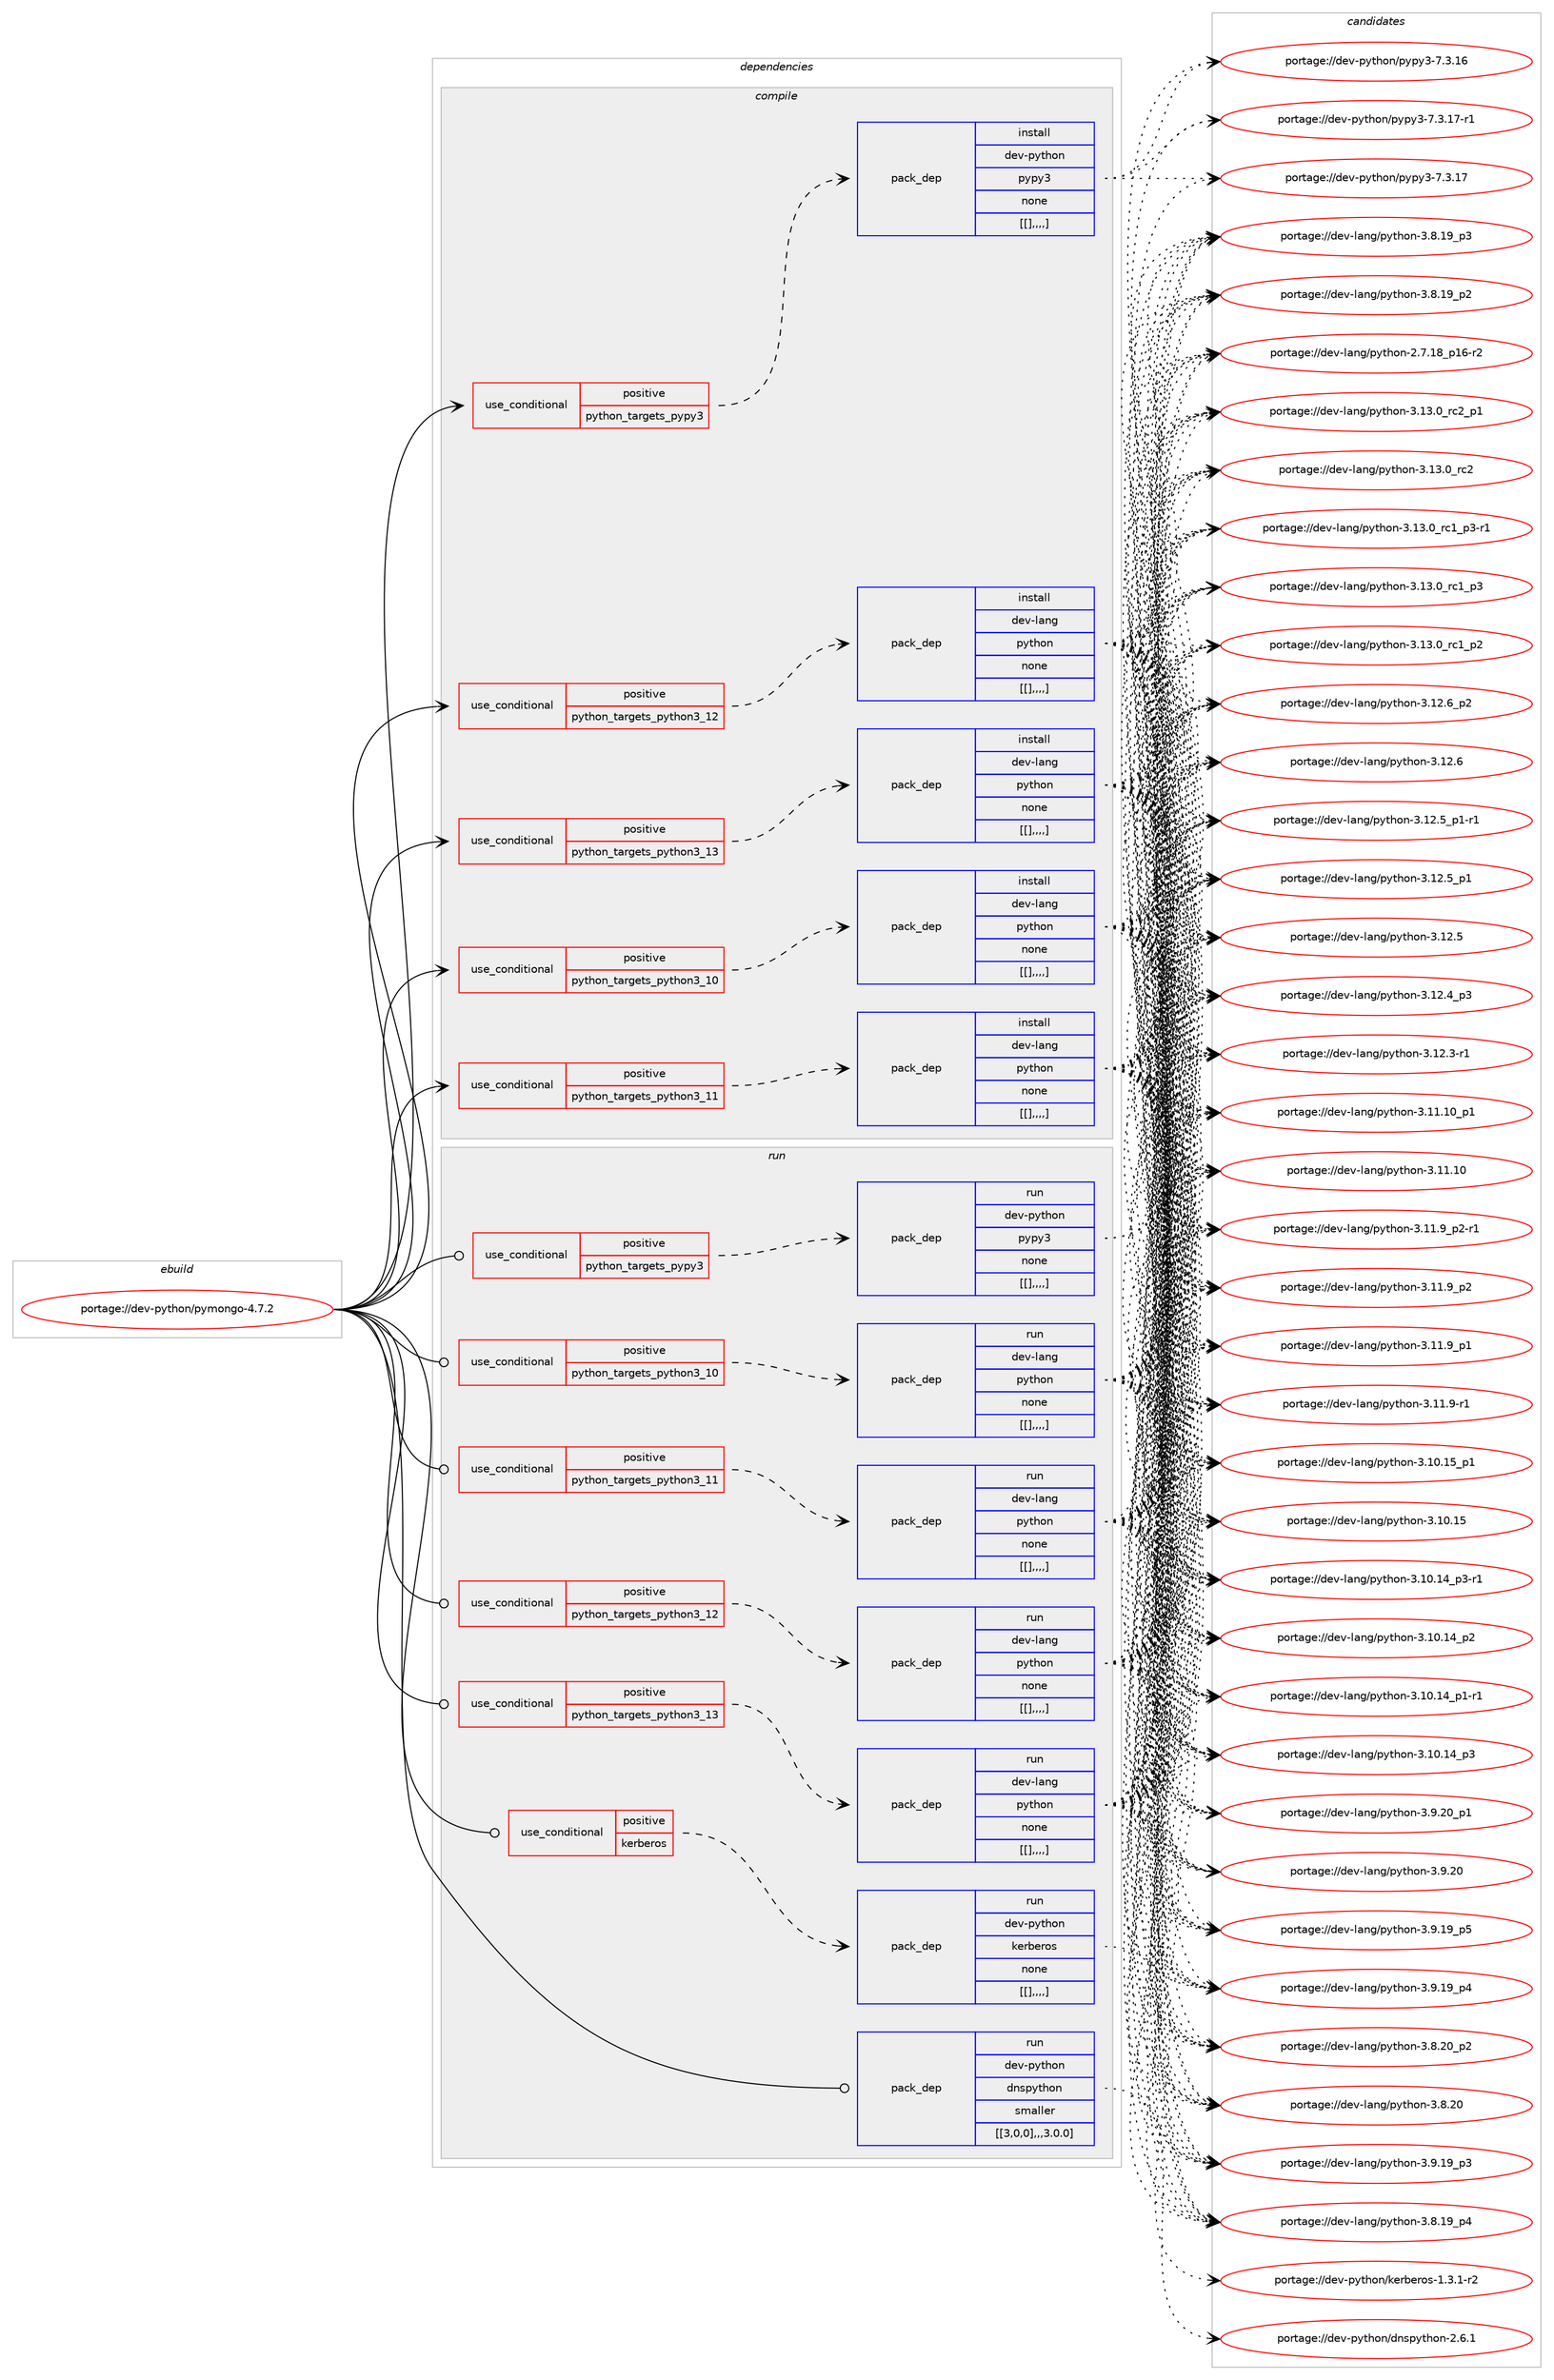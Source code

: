 digraph prolog {

# *************
# Graph options
# *************

newrank=true;
concentrate=true;
compound=true;
graph [rankdir=LR,fontname=Helvetica,fontsize=10,ranksep=1.5];#, ranksep=2.5, nodesep=0.2];
edge  [arrowhead=vee];
node  [fontname=Helvetica,fontsize=10];

# **********
# The ebuild
# **********

subgraph cluster_leftcol {
color=gray;
label=<<i>ebuild</i>>;
id [label="portage://dev-python/pymongo-4.7.2", color=red, width=4, href="../dev-python/pymongo-4.7.2.svg"];
}

# ****************
# The dependencies
# ****************

subgraph cluster_midcol {
color=gray;
label=<<i>dependencies</i>>;
subgraph cluster_compile {
fillcolor="#eeeeee";
style=filled;
label=<<i>compile</i>>;
subgraph cond38646 {
dependency159779 [label=<<TABLE BORDER="0" CELLBORDER="1" CELLSPACING="0" CELLPADDING="4"><TR><TD ROWSPAN="3" CELLPADDING="10">use_conditional</TD></TR><TR><TD>positive</TD></TR><TR><TD>python_targets_pypy3</TD></TR></TABLE>>, shape=none, color=red];
subgraph pack119908 {
dependency159780 [label=<<TABLE BORDER="0" CELLBORDER="1" CELLSPACING="0" CELLPADDING="4" WIDTH="220"><TR><TD ROWSPAN="6" CELLPADDING="30">pack_dep</TD></TR><TR><TD WIDTH="110">install</TD></TR><TR><TD>dev-python</TD></TR><TR><TD>pypy3</TD></TR><TR><TD>none</TD></TR><TR><TD>[[],,,,]</TD></TR></TABLE>>, shape=none, color=blue];
}
dependency159779:e -> dependency159780:w [weight=20,style="dashed",arrowhead="vee"];
}
id:e -> dependency159779:w [weight=20,style="solid",arrowhead="vee"];
subgraph cond38647 {
dependency159781 [label=<<TABLE BORDER="0" CELLBORDER="1" CELLSPACING="0" CELLPADDING="4"><TR><TD ROWSPAN="3" CELLPADDING="10">use_conditional</TD></TR><TR><TD>positive</TD></TR><TR><TD>python_targets_python3_10</TD></TR></TABLE>>, shape=none, color=red];
subgraph pack119909 {
dependency159782 [label=<<TABLE BORDER="0" CELLBORDER="1" CELLSPACING="0" CELLPADDING="4" WIDTH="220"><TR><TD ROWSPAN="6" CELLPADDING="30">pack_dep</TD></TR><TR><TD WIDTH="110">install</TD></TR><TR><TD>dev-lang</TD></TR><TR><TD>python</TD></TR><TR><TD>none</TD></TR><TR><TD>[[],,,,]</TD></TR></TABLE>>, shape=none, color=blue];
}
dependency159781:e -> dependency159782:w [weight=20,style="dashed",arrowhead="vee"];
}
id:e -> dependency159781:w [weight=20,style="solid",arrowhead="vee"];
subgraph cond38648 {
dependency159783 [label=<<TABLE BORDER="0" CELLBORDER="1" CELLSPACING="0" CELLPADDING="4"><TR><TD ROWSPAN="3" CELLPADDING="10">use_conditional</TD></TR><TR><TD>positive</TD></TR><TR><TD>python_targets_python3_11</TD></TR></TABLE>>, shape=none, color=red];
subgraph pack119910 {
dependency159784 [label=<<TABLE BORDER="0" CELLBORDER="1" CELLSPACING="0" CELLPADDING="4" WIDTH="220"><TR><TD ROWSPAN="6" CELLPADDING="30">pack_dep</TD></TR><TR><TD WIDTH="110">install</TD></TR><TR><TD>dev-lang</TD></TR><TR><TD>python</TD></TR><TR><TD>none</TD></TR><TR><TD>[[],,,,]</TD></TR></TABLE>>, shape=none, color=blue];
}
dependency159783:e -> dependency159784:w [weight=20,style="dashed",arrowhead="vee"];
}
id:e -> dependency159783:w [weight=20,style="solid",arrowhead="vee"];
subgraph cond38649 {
dependency159785 [label=<<TABLE BORDER="0" CELLBORDER="1" CELLSPACING="0" CELLPADDING="4"><TR><TD ROWSPAN="3" CELLPADDING="10">use_conditional</TD></TR><TR><TD>positive</TD></TR><TR><TD>python_targets_python3_12</TD></TR></TABLE>>, shape=none, color=red];
subgraph pack119911 {
dependency159786 [label=<<TABLE BORDER="0" CELLBORDER="1" CELLSPACING="0" CELLPADDING="4" WIDTH="220"><TR><TD ROWSPAN="6" CELLPADDING="30">pack_dep</TD></TR><TR><TD WIDTH="110">install</TD></TR><TR><TD>dev-lang</TD></TR><TR><TD>python</TD></TR><TR><TD>none</TD></TR><TR><TD>[[],,,,]</TD></TR></TABLE>>, shape=none, color=blue];
}
dependency159785:e -> dependency159786:w [weight=20,style="dashed",arrowhead="vee"];
}
id:e -> dependency159785:w [weight=20,style="solid",arrowhead="vee"];
subgraph cond38650 {
dependency159787 [label=<<TABLE BORDER="0" CELLBORDER="1" CELLSPACING="0" CELLPADDING="4"><TR><TD ROWSPAN="3" CELLPADDING="10">use_conditional</TD></TR><TR><TD>positive</TD></TR><TR><TD>python_targets_python3_13</TD></TR></TABLE>>, shape=none, color=red];
subgraph pack119912 {
dependency159788 [label=<<TABLE BORDER="0" CELLBORDER="1" CELLSPACING="0" CELLPADDING="4" WIDTH="220"><TR><TD ROWSPAN="6" CELLPADDING="30">pack_dep</TD></TR><TR><TD WIDTH="110">install</TD></TR><TR><TD>dev-lang</TD></TR><TR><TD>python</TD></TR><TR><TD>none</TD></TR><TR><TD>[[],,,,]</TD></TR></TABLE>>, shape=none, color=blue];
}
dependency159787:e -> dependency159788:w [weight=20,style="dashed",arrowhead="vee"];
}
id:e -> dependency159787:w [weight=20,style="solid",arrowhead="vee"];
}
subgraph cluster_compileandrun {
fillcolor="#eeeeee";
style=filled;
label=<<i>compile and run</i>>;
}
subgraph cluster_run {
fillcolor="#eeeeee";
style=filled;
label=<<i>run</i>>;
subgraph cond38651 {
dependency159789 [label=<<TABLE BORDER="0" CELLBORDER="1" CELLSPACING="0" CELLPADDING="4"><TR><TD ROWSPAN="3" CELLPADDING="10">use_conditional</TD></TR><TR><TD>positive</TD></TR><TR><TD>kerberos</TD></TR></TABLE>>, shape=none, color=red];
subgraph pack119913 {
dependency159790 [label=<<TABLE BORDER="0" CELLBORDER="1" CELLSPACING="0" CELLPADDING="4" WIDTH="220"><TR><TD ROWSPAN="6" CELLPADDING="30">pack_dep</TD></TR><TR><TD WIDTH="110">run</TD></TR><TR><TD>dev-python</TD></TR><TR><TD>kerberos</TD></TR><TR><TD>none</TD></TR><TR><TD>[[],,,,]</TD></TR></TABLE>>, shape=none, color=blue];
}
dependency159789:e -> dependency159790:w [weight=20,style="dashed",arrowhead="vee"];
}
id:e -> dependency159789:w [weight=20,style="solid",arrowhead="odot"];
subgraph cond38652 {
dependency159791 [label=<<TABLE BORDER="0" CELLBORDER="1" CELLSPACING="0" CELLPADDING="4"><TR><TD ROWSPAN="3" CELLPADDING="10">use_conditional</TD></TR><TR><TD>positive</TD></TR><TR><TD>python_targets_pypy3</TD></TR></TABLE>>, shape=none, color=red];
subgraph pack119914 {
dependency159792 [label=<<TABLE BORDER="0" CELLBORDER="1" CELLSPACING="0" CELLPADDING="4" WIDTH="220"><TR><TD ROWSPAN="6" CELLPADDING="30">pack_dep</TD></TR><TR><TD WIDTH="110">run</TD></TR><TR><TD>dev-python</TD></TR><TR><TD>pypy3</TD></TR><TR><TD>none</TD></TR><TR><TD>[[],,,,]</TD></TR></TABLE>>, shape=none, color=blue];
}
dependency159791:e -> dependency159792:w [weight=20,style="dashed",arrowhead="vee"];
}
id:e -> dependency159791:w [weight=20,style="solid",arrowhead="odot"];
subgraph cond38653 {
dependency159793 [label=<<TABLE BORDER="0" CELLBORDER="1" CELLSPACING="0" CELLPADDING="4"><TR><TD ROWSPAN="3" CELLPADDING="10">use_conditional</TD></TR><TR><TD>positive</TD></TR><TR><TD>python_targets_python3_10</TD></TR></TABLE>>, shape=none, color=red];
subgraph pack119915 {
dependency159794 [label=<<TABLE BORDER="0" CELLBORDER="1" CELLSPACING="0" CELLPADDING="4" WIDTH="220"><TR><TD ROWSPAN="6" CELLPADDING="30">pack_dep</TD></TR><TR><TD WIDTH="110">run</TD></TR><TR><TD>dev-lang</TD></TR><TR><TD>python</TD></TR><TR><TD>none</TD></TR><TR><TD>[[],,,,]</TD></TR></TABLE>>, shape=none, color=blue];
}
dependency159793:e -> dependency159794:w [weight=20,style="dashed",arrowhead="vee"];
}
id:e -> dependency159793:w [weight=20,style="solid",arrowhead="odot"];
subgraph cond38654 {
dependency159795 [label=<<TABLE BORDER="0" CELLBORDER="1" CELLSPACING="0" CELLPADDING="4"><TR><TD ROWSPAN="3" CELLPADDING="10">use_conditional</TD></TR><TR><TD>positive</TD></TR><TR><TD>python_targets_python3_11</TD></TR></TABLE>>, shape=none, color=red];
subgraph pack119916 {
dependency159796 [label=<<TABLE BORDER="0" CELLBORDER="1" CELLSPACING="0" CELLPADDING="4" WIDTH="220"><TR><TD ROWSPAN="6" CELLPADDING="30">pack_dep</TD></TR><TR><TD WIDTH="110">run</TD></TR><TR><TD>dev-lang</TD></TR><TR><TD>python</TD></TR><TR><TD>none</TD></TR><TR><TD>[[],,,,]</TD></TR></TABLE>>, shape=none, color=blue];
}
dependency159795:e -> dependency159796:w [weight=20,style="dashed",arrowhead="vee"];
}
id:e -> dependency159795:w [weight=20,style="solid",arrowhead="odot"];
subgraph cond38655 {
dependency159797 [label=<<TABLE BORDER="0" CELLBORDER="1" CELLSPACING="0" CELLPADDING="4"><TR><TD ROWSPAN="3" CELLPADDING="10">use_conditional</TD></TR><TR><TD>positive</TD></TR><TR><TD>python_targets_python3_12</TD></TR></TABLE>>, shape=none, color=red];
subgraph pack119917 {
dependency159798 [label=<<TABLE BORDER="0" CELLBORDER="1" CELLSPACING="0" CELLPADDING="4" WIDTH="220"><TR><TD ROWSPAN="6" CELLPADDING="30">pack_dep</TD></TR><TR><TD WIDTH="110">run</TD></TR><TR><TD>dev-lang</TD></TR><TR><TD>python</TD></TR><TR><TD>none</TD></TR><TR><TD>[[],,,,]</TD></TR></TABLE>>, shape=none, color=blue];
}
dependency159797:e -> dependency159798:w [weight=20,style="dashed",arrowhead="vee"];
}
id:e -> dependency159797:w [weight=20,style="solid",arrowhead="odot"];
subgraph cond38656 {
dependency159799 [label=<<TABLE BORDER="0" CELLBORDER="1" CELLSPACING="0" CELLPADDING="4"><TR><TD ROWSPAN="3" CELLPADDING="10">use_conditional</TD></TR><TR><TD>positive</TD></TR><TR><TD>python_targets_python3_13</TD></TR></TABLE>>, shape=none, color=red];
subgraph pack119918 {
dependency159800 [label=<<TABLE BORDER="0" CELLBORDER="1" CELLSPACING="0" CELLPADDING="4" WIDTH="220"><TR><TD ROWSPAN="6" CELLPADDING="30">pack_dep</TD></TR><TR><TD WIDTH="110">run</TD></TR><TR><TD>dev-lang</TD></TR><TR><TD>python</TD></TR><TR><TD>none</TD></TR><TR><TD>[[],,,,]</TD></TR></TABLE>>, shape=none, color=blue];
}
dependency159799:e -> dependency159800:w [weight=20,style="dashed",arrowhead="vee"];
}
id:e -> dependency159799:w [weight=20,style="solid",arrowhead="odot"];
subgraph pack119919 {
dependency159801 [label=<<TABLE BORDER="0" CELLBORDER="1" CELLSPACING="0" CELLPADDING="4" WIDTH="220"><TR><TD ROWSPAN="6" CELLPADDING="30">pack_dep</TD></TR><TR><TD WIDTH="110">run</TD></TR><TR><TD>dev-python</TD></TR><TR><TD>dnspython</TD></TR><TR><TD>smaller</TD></TR><TR><TD>[[3,0,0],,,3.0.0]</TD></TR></TABLE>>, shape=none, color=blue];
}
id:e -> dependency159801:w [weight=20,style="solid",arrowhead="odot"];
}
}

# **************
# The candidates
# **************

subgraph cluster_choices {
rank=same;
color=gray;
label=<<i>candidates</i>>;

subgraph choice119908 {
color=black;
nodesep=1;
choice100101118451121211161041111104711212111212151455546514649554511449 [label="portage://dev-python/pypy3-7.3.17-r1", color=red, width=4,href="../dev-python/pypy3-7.3.17-r1.svg"];
choice10010111845112121116104111110471121211121215145554651464955 [label="portage://dev-python/pypy3-7.3.17", color=red, width=4,href="../dev-python/pypy3-7.3.17.svg"];
choice10010111845112121116104111110471121211121215145554651464954 [label="portage://dev-python/pypy3-7.3.16", color=red, width=4,href="../dev-python/pypy3-7.3.16.svg"];
dependency159780:e -> choice100101118451121211161041111104711212111212151455546514649554511449:w [style=dotted,weight="100"];
dependency159780:e -> choice10010111845112121116104111110471121211121215145554651464955:w [style=dotted,weight="100"];
dependency159780:e -> choice10010111845112121116104111110471121211121215145554651464954:w [style=dotted,weight="100"];
}
subgraph choice119909 {
color=black;
nodesep=1;
choice100101118451089711010347112121116104111110455146495146489511499509511249 [label="portage://dev-lang/python-3.13.0_rc2_p1", color=red, width=4,href="../dev-lang/python-3.13.0_rc2_p1.svg"];
choice10010111845108971101034711212111610411111045514649514648951149950 [label="portage://dev-lang/python-3.13.0_rc2", color=red, width=4,href="../dev-lang/python-3.13.0_rc2.svg"];
choice1001011184510897110103471121211161041111104551464951464895114994995112514511449 [label="portage://dev-lang/python-3.13.0_rc1_p3-r1", color=red, width=4,href="../dev-lang/python-3.13.0_rc1_p3-r1.svg"];
choice100101118451089711010347112121116104111110455146495146489511499499511251 [label="portage://dev-lang/python-3.13.0_rc1_p3", color=red, width=4,href="../dev-lang/python-3.13.0_rc1_p3.svg"];
choice100101118451089711010347112121116104111110455146495146489511499499511250 [label="portage://dev-lang/python-3.13.0_rc1_p2", color=red, width=4,href="../dev-lang/python-3.13.0_rc1_p2.svg"];
choice100101118451089711010347112121116104111110455146495046549511250 [label="portage://dev-lang/python-3.12.6_p2", color=red, width=4,href="../dev-lang/python-3.12.6_p2.svg"];
choice10010111845108971101034711212111610411111045514649504654 [label="portage://dev-lang/python-3.12.6", color=red, width=4,href="../dev-lang/python-3.12.6.svg"];
choice1001011184510897110103471121211161041111104551464950465395112494511449 [label="portage://dev-lang/python-3.12.5_p1-r1", color=red, width=4,href="../dev-lang/python-3.12.5_p1-r1.svg"];
choice100101118451089711010347112121116104111110455146495046539511249 [label="portage://dev-lang/python-3.12.5_p1", color=red, width=4,href="../dev-lang/python-3.12.5_p1.svg"];
choice10010111845108971101034711212111610411111045514649504653 [label="portage://dev-lang/python-3.12.5", color=red, width=4,href="../dev-lang/python-3.12.5.svg"];
choice100101118451089711010347112121116104111110455146495046529511251 [label="portage://dev-lang/python-3.12.4_p3", color=red, width=4,href="../dev-lang/python-3.12.4_p3.svg"];
choice100101118451089711010347112121116104111110455146495046514511449 [label="portage://dev-lang/python-3.12.3-r1", color=red, width=4,href="../dev-lang/python-3.12.3-r1.svg"];
choice10010111845108971101034711212111610411111045514649494649489511249 [label="portage://dev-lang/python-3.11.10_p1", color=red, width=4,href="../dev-lang/python-3.11.10_p1.svg"];
choice1001011184510897110103471121211161041111104551464949464948 [label="portage://dev-lang/python-3.11.10", color=red, width=4,href="../dev-lang/python-3.11.10.svg"];
choice1001011184510897110103471121211161041111104551464949465795112504511449 [label="portage://dev-lang/python-3.11.9_p2-r1", color=red, width=4,href="../dev-lang/python-3.11.9_p2-r1.svg"];
choice100101118451089711010347112121116104111110455146494946579511250 [label="portage://dev-lang/python-3.11.9_p2", color=red, width=4,href="../dev-lang/python-3.11.9_p2.svg"];
choice100101118451089711010347112121116104111110455146494946579511249 [label="portage://dev-lang/python-3.11.9_p1", color=red, width=4,href="../dev-lang/python-3.11.9_p1.svg"];
choice100101118451089711010347112121116104111110455146494946574511449 [label="portage://dev-lang/python-3.11.9-r1", color=red, width=4,href="../dev-lang/python-3.11.9-r1.svg"];
choice10010111845108971101034711212111610411111045514649484649539511249 [label="portage://dev-lang/python-3.10.15_p1", color=red, width=4,href="../dev-lang/python-3.10.15_p1.svg"];
choice1001011184510897110103471121211161041111104551464948464953 [label="portage://dev-lang/python-3.10.15", color=red, width=4,href="../dev-lang/python-3.10.15.svg"];
choice100101118451089711010347112121116104111110455146494846495295112514511449 [label="portage://dev-lang/python-3.10.14_p3-r1", color=red, width=4,href="../dev-lang/python-3.10.14_p3-r1.svg"];
choice10010111845108971101034711212111610411111045514649484649529511251 [label="portage://dev-lang/python-3.10.14_p3", color=red, width=4,href="../dev-lang/python-3.10.14_p3.svg"];
choice10010111845108971101034711212111610411111045514649484649529511250 [label="portage://dev-lang/python-3.10.14_p2", color=red, width=4,href="../dev-lang/python-3.10.14_p2.svg"];
choice100101118451089711010347112121116104111110455146494846495295112494511449 [label="portage://dev-lang/python-3.10.14_p1-r1", color=red, width=4,href="../dev-lang/python-3.10.14_p1-r1.svg"];
choice100101118451089711010347112121116104111110455146574650489511249 [label="portage://dev-lang/python-3.9.20_p1", color=red, width=4,href="../dev-lang/python-3.9.20_p1.svg"];
choice10010111845108971101034711212111610411111045514657465048 [label="portage://dev-lang/python-3.9.20", color=red, width=4,href="../dev-lang/python-3.9.20.svg"];
choice100101118451089711010347112121116104111110455146574649579511253 [label="portage://dev-lang/python-3.9.19_p5", color=red, width=4,href="../dev-lang/python-3.9.19_p5.svg"];
choice100101118451089711010347112121116104111110455146574649579511252 [label="portage://dev-lang/python-3.9.19_p4", color=red, width=4,href="../dev-lang/python-3.9.19_p4.svg"];
choice100101118451089711010347112121116104111110455146574649579511251 [label="portage://dev-lang/python-3.9.19_p3", color=red, width=4,href="../dev-lang/python-3.9.19_p3.svg"];
choice100101118451089711010347112121116104111110455146564650489511250 [label="portage://dev-lang/python-3.8.20_p2", color=red, width=4,href="../dev-lang/python-3.8.20_p2.svg"];
choice10010111845108971101034711212111610411111045514656465048 [label="portage://dev-lang/python-3.8.20", color=red, width=4,href="../dev-lang/python-3.8.20.svg"];
choice100101118451089711010347112121116104111110455146564649579511252 [label="portage://dev-lang/python-3.8.19_p4", color=red, width=4,href="../dev-lang/python-3.8.19_p4.svg"];
choice100101118451089711010347112121116104111110455146564649579511251 [label="portage://dev-lang/python-3.8.19_p3", color=red, width=4,href="../dev-lang/python-3.8.19_p3.svg"];
choice100101118451089711010347112121116104111110455146564649579511250 [label="portage://dev-lang/python-3.8.19_p2", color=red, width=4,href="../dev-lang/python-3.8.19_p2.svg"];
choice100101118451089711010347112121116104111110455046554649569511249544511450 [label="portage://dev-lang/python-2.7.18_p16-r2", color=red, width=4,href="../dev-lang/python-2.7.18_p16-r2.svg"];
dependency159782:e -> choice100101118451089711010347112121116104111110455146495146489511499509511249:w [style=dotted,weight="100"];
dependency159782:e -> choice10010111845108971101034711212111610411111045514649514648951149950:w [style=dotted,weight="100"];
dependency159782:e -> choice1001011184510897110103471121211161041111104551464951464895114994995112514511449:w [style=dotted,weight="100"];
dependency159782:e -> choice100101118451089711010347112121116104111110455146495146489511499499511251:w [style=dotted,weight="100"];
dependency159782:e -> choice100101118451089711010347112121116104111110455146495146489511499499511250:w [style=dotted,weight="100"];
dependency159782:e -> choice100101118451089711010347112121116104111110455146495046549511250:w [style=dotted,weight="100"];
dependency159782:e -> choice10010111845108971101034711212111610411111045514649504654:w [style=dotted,weight="100"];
dependency159782:e -> choice1001011184510897110103471121211161041111104551464950465395112494511449:w [style=dotted,weight="100"];
dependency159782:e -> choice100101118451089711010347112121116104111110455146495046539511249:w [style=dotted,weight="100"];
dependency159782:e -> choice10010111845108971101034711212111610411111045514649504653:w [style=dotted,weight="100"];
dependency159782:e -> choice100101118451089711010347112121116104111110455146495046529511251:w [style=dotted,weight="100"];
dependency159782:e -> choice100101118451089711010347112121116104111110455146495046514511449:w [style=dotted,weight="100"];
dependency159782:e -> choice10010111845108971101034711212111610411111045514649494649489511249:w [style=dotted,weight="100"];
dependency159782:e -> choice1001011184510897110103471121211161041111104551464949464948:w [style=dotted,weight="100"];
dependency159782:e -> choice1001011184510897110103471121211161041111104551464949465795112504511449:w [style=dotted,weight="100"];
dependency159782:e -> choice100101118451089711010347112121116104111110455146494946579511250:w [style=dotted,weight="100"];
dependency159782:e -> choice100101118451089711010347112121116104111110455146494946579511249:w [style=dotted,weight="100"];
dependency159782:e -> choice100101118451089711010347112121116104111110455146494946574511449:w [style=dotted,weight="100"];
dependency159782:e -> choice10010111845108971101034711212111610411111045514649484649539511249:w [style=dotted,weight="100"];
dependency159782:e -> choice1001011184510897110103471121211161041111104551464948464953:w [style=dotted,weight="100"];
dependency159782:e -> choice100101118451089711010347112121116104111110455146494846495295112514511449:w [style=dotted,weight="100"];
dependency159782:e -> choice10010111845108971101034711212111610411111045514649484649529511251:w [style=dotted,weight="100"];
dependency159782:e -> choice10010111845108971101034711212111610411111045514649484649529511250:w [style=dotted,weight="100"];
dependency159782:e -> choice100101118451089711010347112121116104111110455146494846495295112494511449:w [style=dotted,weight="100"];
dependency159782:e -> choice100101118451089711010347112121116104111110455146574650489511249:w [style=dotted,weight="100"];
dependency159782:e -> choice10010111845108971101034711212111610411111045514657465048:w [style=dotted,weight="100"];
dependency159782:e -> choice100101118451089711010347112121116104111110455146574649579511253:w [style=dotted,weight="100"];
dependency159782:e -> choice100101118451089711010347112121116104111110455146574649579511252:w [style=dotted,weight="100"];
dependency159782:e -> choice100101118451089711010347112121116104111110455146574649579511251:w [style=dotted,weight="100"];
dependency159782:e -> choice100101118451089711010347112121116104111110455146564650489511250:w [style=dotted,weight="100"];
dependency159782:e -> choice10010111845108971101034711212111610411111045514656465048:w [style=dotted,weight="100"];
dependency159782:e -> choice100101118451089711010347112121116104111110455146564649579511252:w [style=dotted,weight="100"];
dependency159782:e -> choice100101118451089711010347112121116104111110455146564649579511251:w [style=dotted,weight="100"];
dependency159782:e -> choice100101118451089711010347112121116104111110455146564649579511250:w [style=dotted,weight="100"];
dependency159782:e -> choice100101118451089711010347112121116104111110455046554649569511249544511450:w [style=dotted,weight="100"];
}
subgraph choice119910 {
color=black;
nodesep=1;
choice100101118451089711010347112121116104111110455146495146489511499509511249 [label="portage://dev-lang/python-3.13.0_rc2_p1", color=red, width=4,href="../dev-lang/python-3.13.0_rc2_p1.svg"];
choice10010111845108971101034711212111610411111045514649514648951149950 [label="portage://dev-lang/python-3.13.0_rc2", color=red, width=4,href="../dev-lang/python-3.13.0_rc2.svg"];
choice1001011184510897110103471121211161041111104551464951464895114994995112514511449 [label="portage://dev-lang/python-3.13.0_rc1_p3-r1", color=red, width=4,href="../dev-lang/python-3.13.0_rc1_p3-r1.svg"];
choice100101118451089711010347112121116104111110455146495146489511499499511251 [label="portage://dev-lang/python-3.13.0_rc1_p3", color=red, width=4,href="../dev-lang/python-3.13.0_rc1_p3.svg"];
choice100101118451089711010347112121116104111110455146495146489511499499511250 [label="portage://dev-lang/python-3.13.0_rc1_p2", color=red, width=4,href="../dev-lang/python-3.13.0_rc1_p2.svg"];
choice100101118451089711010347112121116104111110455146495046549511250 [label="portage://dev-lang/python-3.12.6_p2", color=red, width=4,href="../dev-lang/python-3.12.6_p2.svg"];
choice10010111845108971101034711212111610411111045514649504654 [label="portage://dev-lang/python-3.12.6", color=red, width=4,href="../dev-lang/python-3.12.6.svg"];
choice1001011184510897110103471121211161041111104551464950465395112494511449 [label="portage://dev-lang/python-3.12.5_p1-r1", color=red, width=4,href="../dev-lang/python-3.12.5_p1-r1.svg"];
choice100101118451089711010347112121116104111110455146495046539511249 [label="portage://dev-lang/python-3.12.5_p1", color=red, width=4,href="../dev-lang/python-3.12.5_p1.svg"];
choice10010111845108971101034711212111610411111045514649504653 [label="portage://dev-lang/python-3.12.5", color=red, width=4,href="../dev-lang/python-3.12.5.svg"];
choice100101118451089711010347112121116104111110455146495046529511251 [label="portage://dev-lang/python-3.12.4_p3", color=red, width=4,href="../dev-lang/python-3.12.4_p3.svg"];
choice100101118451089711010347112121116104111110455146495046514511449 [label="portage://dev-lang/python-3.12.3-r1", color=red, width=4,href="../dev-lang/python-3.12.3-r1.svg"];
choice10010111845108971101034711212111610411111045514649494649489511249 [label="portage://dev-lang/python-3.11.10_p1", color=red, width=4,href="../dev-lang/python-3.11.10_p1.svg"];
choice1001011184510897110103471121211161041111104551464949464948 [label="portage://dev-lang/python-3.11.10", color=red, width=4,href="../dev-lang/python-3.11.10.svg"];
choice1001011184510897110103471121211161041111104551464949465795112504511449 [label="portage://dev-lang/python-3.11.9_p2-r1", color=red, width=4,href="../dev-lang/python-3.11.9_p2-r1.svg"];
choice100101118451089711010347112121116104111110455146494946579511250 [label="portage://dev-lang/python-3.11.9_p2", color=red, width=4,href="../dev-lang/python-3.11.9_p2.svg"];
choice100101118451089711010347112121116104111110455146494946579511249 [label="portage://dev-lang/python-3.11.9_p1", color=red, width=4,href="../dev-lang/python-3.11.9_p1.svg"];
choice100101118451089711010347112121116104111110455146494946574511449 [label="portage://dev-lang/python-3.11.9-r1", color=red, width=4,href="../dev-lang/python-3.11.9-r1.svg"];
choice10010111845108971101034711212111610411111045514649484649539511249 [label="portage://dev-lang/python-3.10.15_p1", color=red, width=4,href="../dev-lang/python-3.10.15_p1.svg"];
choice1001011184510897110103471121211161041111104551464948464953 [label="portage://dev-lang/python-3.10.15", color=red, width=4,href="../dev-lang/python-3.10.15.svg"];
choice100101118451089711010347112121116104111110455146494846495295112514511449 [label="portage://dev-lang/python-3.10.14_p3-r1", color=red, width=4,href="../dev-lang/python-3.10.14_p3-r1.svg"];
choice10010111845108971101034711212111610411111045514649484649529511251 [label="portage://dev-lang/python-3.10.14_p3", color=red, width=4,href="../dev-lang/python-3.10.14_p3.svg"];
choice10010111845108971101034711212111610411111045514649484649529511250 [label="portage://dev-lang/python-3.10.14_p2", color=red, width=4,href="../dev-lang/python-3.10.14_p2.svg"];
choice100101118451089711010347112121116104111110455146494846495295112494511449 [label="portage://dev-lang/python-3.10.14_p1-r1", color=red, width=4,href="../dev-lang/python-3.10.14_p1-r1.svg"];
choice100101118451089711010347112121116104111110455146574650489511249 [label="portage://dev-lang/python-3.9.20_p1", color=red, width=4,href="../dev-lang/python-3.9.20_p1.svg"];
choice10010111845108971101034711212111610411111045514657465048 [label="portage://dev-lang/python-3.9.20", color=red, width=4,href="../dev-lang/python-3.9.20.svg"];
choice100101118451089711010347112121116104111110455146574649579511253 [label="portage://dev-lang/python-3.9.19_p5", color=red, width=4,href="../dev-lang/python-3.9.19_p5.svg"];
choice100101118451089711010347112121116104111110455146574649579511252 [label="portage://dev-lang/python-3.9.19_p4", color=red, width=4,href="../dev-lang/python-3.9.19_p4.svg"];
choice100101118451089711010347112121116104111110455146574649579511251 [label="portage://dev-lang/python-3.9.19_p3", color=red, width=4,href="../dev-lang/python-3.9.19_p3.svg"];
choice100101118451089711010347112121116104111110455146564650489511250 [label="portage://dev-lang/python-3.8.20_p2", color=red, width=4,href="../dev-lang/python-3.8.20_p2.svg"];
choice10010111845108971101034711212111610411111045514656465048 [label="portage://dev-lang/python-3.8.20", color=red, width=4,href="../dev-lang/python-3.8.20.svg"];
choice100101118451089711010347112121116104111110455146564649579511252 [label="portage://dev-lang/python-3.8.19_p4", color=red, width=4,href="../dev-lang/python-3.8.19_p4.svg"];
choice100101118451089711010347112121116104111110455146564649579511251 [label="portage://dev-lang/python-3.8.19_p3", color=red, width=4,href="../dev-lang/python-3.8.19_p3.svg"];
choice100101118451089711010347112121116104111110455146564649579511250 [label="portage://dev-lang/python-3.8.19_p2", color=red, width=4,href="../dev-lang/python-3.8.19_p2.svg"];
choice100101118451089711010347112121116104111110455046554649569511249544511450 [label="portage://dev-lang/python-2.7.18_p16-r2", color=red, width=4,href="../dev-lang/python-2.7.18_p16-r2.svg"];
dependency159784:e -> choice100101118451089711010347112121116104111110455146495146489511499509511249:w [style=dotted,weight="100"];
dependency159784:e -> choice10010111845108971101034711212111610411111045514649514648951149950:w [style=dotted,weight="100"];
dependency159784:e -> choice1001011184510897110103471121211161041111104551464951464895114994995112514511449:w [style=dotted,weight="100"];
dependency159784:e -> choice100101118451089711010347112121116104111110455146495146489511499499511251:w [style=dotted,weight="100"];
dependency159784:e -> choice100101118451089711010347112121116104111110455146495146489511499499511250:w [style=dotted,weight="100"];
dependency159784:e -> choice100101118451089711010347112121116104111110455146495046549511250:w [style=dotted,weight="100"];
dependency159784:e -> choice10010111845108971101034711212111610411111045514649504654:w [style=dotted,weight="100"];
dependency159784:e -> choice1001011184510897110103471121211161041111104551464950465395112494511449:w [style=dotted,weight="100"];
dependency159784:e -> choice100101118451089711010347112121116104111110455146495046539511249:w [style=dotted,weight="100"];
dependency159784:e -> choice10010111845108971101034711212111610411111045514649504653:w [style=dotted,weight="100"];
dependency159784:e -> choice100101118451089711010347112121116104111110455146495046529511251:w [style=dotted,weight="100"];
dependency159784:e -> choice100101118451089711010347112121116104111110455146495046514511449:w [style=dotted,weight="100"];
dependency159784:e -> choice10010111845108971101034711212111610411111045514649494649489511249:w [style=dotted,weight="100"];
dependency159784:e -> choice1001011184510897110103471121211161041111104551464949464948:w [style=dotted,weight="100"];
dependency159784:e -> choice1001011184510897110103471121211161041111104551464949465795112504511449:w [style=dotted,weight="100"];
dependency159784:e -> choice100101118451089711010347112121116104111110455146494946579511250:w [style=dotted,weight="100"];
dependency159784:e -> choice100101118451089711010347112121116104111110455146494946579511249:w [style=dotted,weight="100"];
dependency159784:e -> choice100101118451089711010347112121116104111110455146494946574511449:w [style=dotted,weight="100"];
dependency159784:e -> choice10010111845108971101034711212111610411111045514649484649539511249:w [style=dotted,weight="100"];
dependency159784:e -> choice1001011184510897110103471121211161041111104551464948464953:w [style=dotted,weight="100"];
dependency159784:e -> choice100101118451089711010347112121116104111110455146494846495295112514511449:w [style=dotted,weight="100"];
dependency159784:e -> choice10010111845108971101034711212111610411111045514649484649529511251:w [style=dotted,weight="100"];
dependency159784:e -> choice10010111845108971101034711212111610411111045514649484649529511250:w [style=dotted,weight="100"];
dependency159784:e -> choice100101118451089711010347112121116104111110455146494846495295112494511449:w [style=dotted,weight="100"];
dependency159784:e -> choice100101118451089711010347112121116104111110455146574650489511249:w [style=dotted,weight="100"];
dependency159784:e -> choice10010111845108971101034711212111610411111045514657465048:w [style=dotted,weight="100"];
dependency159784:e -> choice100101118451089711010347112121116104111110455146574649579511253:w [style=dotted,weight="100"];
dependency159784:e -> choice100101118451089711010347112121116104111110455146574649579511252:w [style=dotted,weight="100"];
dependency159784:e -> choice100101118451089711010347112121116104111110455146574649579511251:w [style=dotted,weight="100"];
dependency159784:e -> choice100101118451089711010347112121116104111110455146564650489511250:w [style=dotted,weight="100"];
dependency159784:e -> choice10010111845108971101034711212111610411111045514656465048:w [style=dotted,weight="100"];
dependency159784:e -> choice100101118451089711010347112121116104111110455146564649579511252:w [style=dotted,weight="100"];
dependency159784:e -> choice100101118451089711010347112121116104111110455146564649579511251:w [style=dotted,weight="100"];
dependency159784:e -> choice100101118451089711010347112121116104111110455146564649579511250:w [style=dotted,weight="100"];
dependency159784:e -> choice100101118451089711010347112121116104111110455046554649569511249544511450:w [style=dotted,weight="100"];
}
subgraph choice119911 {
color=black;
nodesep=1;
choice100101118451089711010347112121116104111110455146495146489511499509511249 [label="portage://dev-lang/python-3.13.0_rc2_p1", color=red, width=4,href="../dev-lang/python-3.13.0_rc2_p1.svg"];
choice10010111845108971101034711212111610411111045514649514648951149950 [label="portage://dev-lang/python-3.13.0_rc2", color=red, width=4,href="../dev-lang/python-3.13.0_rc2.svg"];
choice1001011184510897110103471121211161041111104551464951464895114994995112514511449 [label="portage://dev-lang/python-3.13.0_rc1_p3-r1", color=red, width=4,href="../dev-lang/python-3.13.0_rc1_p3-r1.svg"];
choice100101118451089711010347112121116104111110455146495146489511499499511251 [label="portage://dev-lang/python-3.13.0_rc1_p3", color=red, width=4,href="../dev-lang/python-3.13.0_rc1_p3.svg"];
choice100101118451089711010347112121116104111110455146495146489511499499511250 [label="portage://dev-lang/python-3.13.0_rc1_p2", color=red, width=4,href="../dev-lang/python-3.13.0_rc1_p2.svg"];
choice100101118451089711010347112121116104111110455146495046549511250 [label="portage://dev-lang/python-3.12.6_p2", color=red, width=4,href="../dev-lang/python-3.12.6_p2.svg"];
choice10010111845108971101034711212111610411111045514649504654 [label="portage://dev-lang/python-3.12.6", color=red, width=4,href="../dev-lang/python-3.12.6.svg"];
choice1001011184510897110103471121211161041111104551464950465395112494511449 [label="portage://dev-lang/python-3.12.5_p1-r1", color=red, width=4,href="../dev-lang/python-3.12.5_p1-r1.svg"];
choice100101118451089711010347112121116104111110455146495046539511249 [label="portage://dev-lang/python-3.12.5_p1", color=red, width=4,href="../dev-lang/python-3.12.5_p1.svg"];
choice10010111845108971101034711212111610411111045514649504653 [label="portage://dev-lang/python-3.12.5", color=red, width=4,href="../dev-lang/python-3.12.5.svg"];
choice100101118451089711010347112121116104111110455146495046529511251 [label="portage://dev-lang/python-3.12.4_p3", color=red, width=4,href="../dev-lang/python-3.12.4_p3.svg"];
choice100101118451089711010347112121116104111110455146495046514511449 [label="portage://dev-lang/python-3.12.3-r1", color=red, width=4,href="../dev-lang/python-3.12.3-r1.svg"];
choice10010111845108971101034711212111610411111045514649494649489511249 [label="portage://dev-lang/python-3.11.10_p1", color=red, width=4,href="../dev-lang/python-3.11.10_p1.svg"];
choice1001011184510897110103471121211161041111104551464949464948 [label="portage://dev-lang/python-3.11.10", color=red, width=4,href="../dev-lang/python-3.11.10.svg"];
choice1001011184510897110103471121211161041111104551464949465795112504511449 [label="portage://dev-lang/python-3.11.9_p2-r1", color=red, width=4,href="../dev-lang/python-3.11.9_p2-r1.svg"];
choice100101118451089711010347112121116104111110455146494946579511250 [label="portage://dev-lang/python-3.11.9_p2", color=red, width=4,href="../dev-lang/python-3.11.9_p2.svg"];
choice100101118451089711010347112121116104111110455146494946579511249 [label="portage://dev-lang/python-3.11.9_p1", color=red, width=4,href="../dev-lang/python-3.11.9_p1.svg"];
choice100101118451089711010347112121116104111110455146494946574511449 [label="portage://dev-lang/python-3.11.9-r1", color=red, width=4,href="../dev-lang/python-3.11.9-r1.svg"];
choice10010111845108971101034711212111610411111045514649484649539511249 [label="portage://dev-lang/python-3.10.15_p1", color=red, width=4,href="../dev-lang/python-3.10.15_p1.svg"];
choice1001011184510897110103471121211161041111104551464948464953 [label="portage://dev-lang/python-3.10.15", color=red, width=4,href="../dev-lang/python-3.10.15.svg"];
choice100101118451089711010347112121116104111110455146494846495295112514511449 [label="portage://dev-lang/python-3.10.14_p3-r1", color=red, width=4,href="../dev-lang/python-3.10.14_p3-r1.svg"];
choice10010111845108971101034711212111610411111045514649484649529511251 [label="portage://dev-lang/python-3.10.14_p3", color=red, width=4,href="../dev-lang/python-3.10.14_p3.svg"];
choice10010111845108971101034711212111610411111045514649484649529511250 [label="portage://dev-lang/python-3.10.14_p2", color=red, width=4,href="../dev-lang/python-3.10.14_p2.svg"];
choice100101118451089711010347112121116104111110455146494846495295112494511449 [label="portage://dev-lang/python-3.10.14_p1-r1", color=red, width=4,href="../dev-lang/python-3.10.14_p1-r1.svg"];
choice100101118451089711010347112121116104111110455146574650489511249 [label="portage://dev-lang/python-3.9.20_p1", color=red, width=4,href="../dev-lang/python-3.9.20_p1.svg"];
choice10010111845108971101034711212111610411111045514657465048 [label="portage://dev-lang/python-3.9.20", color=red, width=4,href="../dev-lang/python-3.9.20.svg"];
choice100101118451089711010347112121116104111110455146574649579511253 [label="portage://dev-lang/python-3.9.19_p5", color=red, width=4,href="../dev-lang/python-3.9.19_p5.svg"];
choice100101118451089711010347112121116104111110455146574649579511252 [label="portage://dev-lang/python-3.9.19_p4", color=red, width=4,href="../dev-lang/python-3.9.19_p4.svg"];
choice100101118451089711010347112121116104111110455146574649579511251 [label="portage://dev-lang/python-3.9.19_p3", color=red, width=4,href="../dev-lang/python-3.9.19_p3.svg"];
choice100101118451089711010347112121116104111110455146564650489511250 [label="portage://dev-lang/python-3.8.20_p2", color=red, width=4,href="../dev-lang/python-3.8.20_p2.svg"];
choice10010111845108971101034711212111610411111045514656465048 [label="portage://dev-lang/python-3.8.20", color=red, width=4,href="../dev-lang/python-3.8.20.svg"];
choice100101118451089711010347112121116104111110455146564649579511252 [label="portage://dev-lang/python-3.8.19_p4", color=red, width=4,href="../dev-lang/python-3.8.19_p4.svg"];
choice100101118451089711010347112121116104111110455146564649579511251 [label="portage://dev-lang/python-3.8.19_p3", color=red, width=4,href="../dev-lang/python-3.8.19_p3.svg"];
choice100101118451089711010347112121116104111110455146564649579511250 [label="portage://dev-lang/python-3.8.19_p2", color=red, width=4,href="../dev-lang/python-3.8.19_p2.svg"];
choice100101118451089711010347112121116104111110455046554649569511249544511450 [label="portage://dev-lang/python-2.7.18_p16-r2", color=red, width=4,href="../dev-lang/python-2.7.18_p16-r2.svg"];
dependency159786:e -> choice100101118451089711010347112121116104111110455146495146489511499509511249:w [style=dotted,weight="100"];
dependency159786:e -> choice10010111845108971101034711212111610411111045514649514648951149950:w [style=dotted,weight="100"];
dependency159786:e -> choice1001011184510897110103471121211161041111104551464951464895114994995112514511449:w [style=dotted,weight="100"];
dependency159786:e -> choice100101118451089711010347112121116104111110455146495146489511499499511251:w [style=dotted,weight="100"];
dependency159786:e -> choice100101118451089711010347112121116104111110455146495146489511499499511250:w [style=dotted,weight="100"];
dependency159786:e -> choice100101118451089711010347112121116104111110455146495046549511250:w [style=dotted,weight="100"];
dependency159786:e -> choice10010111845108971101034711212111610411111045514649504654:w [style=dotted,weight="100"];
dependency159786:e -> choice1001011184510897110103471121211161041111104551464950465395112494511449:w [style=dotted,weight="100"];
dependency159786:e -> choice100101118451089711010347112121116104111110455146495046539511249:w [style=dotted,weight="100"];
dependency159786:e -> choice10010111845108971101034711212111610411111045514649504653:w [style=dotted,weight="100"];
dependency159786:e -> choice100101118451089711010347112121116104111110455146495046529511251:w [style=dotted,weight="100"];
dependency159786:e -> choice100101118451089711010347112121116104111110455146495046514511449:w [style=dotted,weight="100"];
dependency159786:e -> choice10010111845108971101034711212111610411111045514649494649489511249:w [style=dotted,weight="100"];
dependency159786:e -> choice1001011184510897110103471121211161041111104551464949464948:w [style=dotted,weight="100"];
dependency159786:e -> choice1001011184510897110103471121211161041111104551464949465795112504511449:w [style=dotted,weight="100"];
dependency159786:e -> choice100101118451089711010347112121116104111110455146494946579511250:w [style=dotted,weight="100"];
dependency159786:e -> choice100101118451089711010347112121116104111110455146494946579511249:w [style=dotted,weight="100"];
dependency159786:e -> choice100101118451089711010347112121116104111110455146494946574511449:w [style=dotted,weight="100"];
dependency159786:e -> choice10010111845108971101034711212111610411111045514649484649539511249:w [style=dotted,weight="100"];
dependency159786:e -> choice1001011184510897110103471121211161041111104551464948464953:w [style=dotted,weight="100"];
dependency159786:e -> choice100101118451089711010347112121116104111110455146494846495295112514511449:w [style=dotted,weight="100"];
dependency159786:e -> choice10010111845108971101034711212111610411111045514649484649529511251:w [style=dotted,weight="100"];
dependency159786:e -> choice10010111845108971101034711212111610411111045514649484649529511250:w [style=dotted,weight="100"];
dependency159786:e -> choice100101118451089711010347112121116104111110455146494846495295112494511449:w [style=dotted,weight="100"];
dependency159786:e -> choice100101118451089711010347112121116104111110455146574650489511249:w [style=dotted,weight="100"];
dependency159786:e -> choice10010111845108971101034711212111610411111045514657465048:w [style=dotted,weight="100"];
dependency159786:e -> choice100101118451089711010347112121116104111110455146574649579511253:w [style=dotted,weight="100"];
dependency159786:e -> choice100101118451089711010347112121116104111110455146574649579511252:w [style=dotted,weight="100"];
dependency159786:e -> choice100101118451089711010347112121116104111110455146574649579511251:w [style=dotted,weight="100"];
dependency159786:e -> choice100101118451089711010347112121116104111110455146564650489511250:w [style=dotted,weight="100"];
dependency159786:e -> choice10010111845108971101034711212111610411111045514656465048:w [style=dotted,weight="100"];
dependency159786:e -> choice100101118451089711010347112121116104111110455146564649579511252:w [style=dotted,weight="100"];
dependency159786:e -> choice100101118451089711010347112121116104111110455146564649579511251:w [style=dotted,weight="100"];
dependency159786:e -> choice100101118451089711010347112121116104111110455146564649579511250:w [style=dotted,weight="100"];
dependency159786:e -> choice100101118451089711010347112121116104111110455046554649569511249544511450:w [style=dotted,weight="100"];
}
subgraph choice119912 {
color=black;
nodesep=1;
choice100101118451089711010347112121116104111110455146495146489511499509511249 [label="portage://dev-lang/python-3.13.0_rc2_p1", color=red, width=4,href="../dev-lang/python-3.13.0_rc2_p1.svg"];
choice10010111845108971101034711212111610411111045514649514648951149950 [label="portage://dev-lang/python-3.13.0_rc2", color=red, width=4,href="../dev-lang/python-3.13.0_rc2.svg"];
choice1001011184510897110103471121211161041111104551464951464895114994995112514511449 [label="portage://dev-lang/python-3.13.0_rc1_p3-r1", color=red, width=4,href="../dev-lang/python-3.13.0_rc1_p3-r1.svg"];
choice100101118451089711010347112121116104111110455146495146489511499499511251 [label="portage://dev-lang/python-3.13.0_rc1_p3", color=red, width=4,href="../dev-lang/python-3.13.0_rc1_p3.svg"];
choice100101118451089711010347112121116104111110455146495146489511499499511250 [label="portage://dev-lang/python-3.13.0_rc1_p2", color=red, width=4,href="../dev-lang/python-3.13.0_rc1_p2.svg"];
choice100101118451089711010347112121116104111110455146495046549511250 [label="portage://dev-lang/python-3.12.6_p2", color=red, width=4,href="../dev-lang/python-3.12.6_p2.svg"];
choice10010111845108971101034711212111610411111045514649504654 [label="portage://dev-lang/python-3.12.6", color=red, width=4,href="../dev-lang/python-3.12.6.svg"];
choice1001011184510897110103471121211161041111104551464950465395112494511449 [label="portage://dev-lang/python-3.12.5_p1-r1", color=red, width=4,href="../dev-lang/python-3.12.5_p1-r1.svg"];
choice100101118451089711010347112121116104111110455146495046539511249 [label="portage://dev-lang/python-3.12.5_p1", color=red, width=4,href="../dev-lang/python-3.12.5_p1.svg"];
choice10010111845108971101034711212111610411111045514649504653 [label="portage://dev-lang/python-3.12.5", color=red, width=4,href="../dev-lang/python-3.12.5.svg"];
choice100101118451089711010347112121116104111110455146495046529511251 [label="portage://dev-lang/python-3.12.4_p3", color=red, width=4,href="../dev-lang/python-3.12.4_p3.svg"];
choice100101118451089711010347112121116104111110455146495046514511449 [label="portage://dev-lang/python-3.12.3-r1", color=red, width=4,href="../dev-lang/python-3.12.3-r1.svg"];
choice10010111845108971101034711212111610411111045514649494649489511249 [label="portage://dev-lang/python-3.11.10_p1", color=red, width=4,href="../dev-lang/python-3.11.10_p1.svg"];
choice1001011184510897110103471121211161041111104551464949464948 [label="portage://dev-lang/python-3.11.10", color=red, width=4,href="../dev-lang/python-3.11.10.svg"];
choice1001011184510897110103471121211161041111104551464949465795112504511449 [label="portage://dev-lang/python-3.11.9_p2-r1", color=red, width=4,href="../dev-lang/python-3.11.9_p2-r1.svg"];
choice100101118451089711010347112121116104111110455146494946579511250 [label="portage://dev-lang/python-3.11.9_p2", color=red, width=4,href="../dev-lang/python-3.11.9_p2.svg"];
choice100101118451089711010347112121116104111110455146494946579511249 [label="portage://dev-lang/python-3.11.9_p1", color=red, width=4,href="../dev-lang/python-3.11.9_p1.svg"];
choice100101118451089711010347112121116104111110455146494946574511449 [label="portage://dev-lang/python-3.11.9-r1", color=red, width=4,href="../dev-lang/python-3.11.9-r1.svg"];
choice10010111845108971101034711212111610411111045514649484649539511249 [label="portage://dev-lang/python-3.10.15_p1", color=red, width=4,href="../dev-lang/python-3.10.15_p1.svg"];
choice1001011184510897110103471121211161041111104551464948464953 [label="portage://dev-lang/python-3.10.15", color=red, width=4,href="../dev-lang/python-3.10.15.svg"];
choice100101118451089711010347112121116104111110455146494846495295112514511449 [label="portage://dev-lang/python-3.10.14_p3-r1", color=red, width=4,href="../dev-lang/python-3.10.14_p3-r1.svg"];
choice10010111845108971101034711212111610411111045514649484649529511251 [label="portage://dev-lang/python-3.10.14_p3", color=red, width=4,href="../dev-lang/python-3.10.14_p3.svg"];
choice10010111845108971101034711212111610411111045514649484649529511250 [label="portage://dev-lang/python-3.10.14_p2", color=red, width=4,href="../dev-lang/python-3.10.14_p2.svg"];
choice100101118451089711010347112121116104111110455146494846495295112494511449 [label="portage://dev-lang/python-3.10.14_p1-r1", color=red, width=4,href="../dev-lang/python-3.10.14_p1-r1.svg"];
choice100101118451089711010347112121116104111110455146574650489511249 [label="portage://dev-lang/python-3.9.20_p1", color=red, width=4,href="../dev-lang/python-3.9.20_p1.svg"];
choice10010111845108971101034711212111610411111045514657465048 [label="portage://dev-lang/python-3.9.20", color=red, width=4,href="../dev-lang/python-3.9.20.svg"];
choice100101118451089711010347112121116104111110455146574649579511253 [label="portage://dev-lang/python-3.9.19_p5", color=red, width=4,href="../dev-lang/python-3.9.19_p5.svg"];
choice100101118451089711010347112121116104111110455146574649579511252 [label="portage://dev-lang/python-3.9.19_p4", color=red, width=4,href="../dev-lang/python-3.9.19_p4.svg"];
choice100101118451089711010347112121116104111110455146574649579511251 [label="portage://dev-lang/python-3.9.19_p3", color=red, width=4,href="../dev-lang/python-3.9.19_p3.svg"];
choice100101118451089711010347112121116104111110455146564650489511250 [label="portage://dev-lang/python-3.8.20_p2", color=red, width=4,href="../dev-lang/python-3.8.20_p2.svg"];
choice10010111845108971101034711212111610411111045514656465048 [label="portage://dev-lang/python-3.8.20", color=red, width=4,href="../dev-lang/python-3.8.20.svg"];
choice100101118451089711010347112121116104111110455146564649579511252 [label="portage://dev-lang/python-3.8.19_p4", color=red, width=4,href="../dev-lang/python-3.8.19_p4.svg"];
choice100101118451089711010347112121116104111110455146564649579511251 [label="portage://dev-lang/python-3.8.19_p3", color=red, width=4,href="../dev-lang/python-3.8.19_p3.svg"];
choice100101118451089711010347112121116104111110455146564649579511250 [label="portage://dev-lang/python-3.8.19_p2", color=red, width=4,href="../dev-lang/python-3.8.19_p2.svg"];
choice100101118451089711010347112121116104111110455046554649569511249544511450 [label="portage://dev-lang/python-2.7.18_p16-r2", color=red, width=4,href="../dev-lang/python-2.7.18_p16-r2.svg"];
dependency159788:e -> choice100101118451089711010347112121116104111110455146495146489511499509511249:w [style=dotted,weight="100"];
dependency159788:e -> choice10010111845108971101034711212111610411111045514649514648951149950:w [style=dotted,weight="100"];
dependency159788:e -> choice1001011184510897110103471121211161041111104551464951464895114994995112514511449:w [style=dotted,weight="100"];
dependency159788:e -> choice100101118451089711010347112121116104111110455146495146489511499499511251:w [style=dotted,weight="100"];
dependency159788:e -> choice100101118451089711010347112121116104111110455146495146489511499499511250:w [style=dotted,weight="100"];
dependency159788:e -> choice100101118451089711010347112121116104111110455146495046549511250:w [style=dotted,weight="100"];
dependency159788:e -> choice10010111845108971101034711212111610411111045514649504654:w [style=dotted,weight="100"];
dependency159788:e -> choice1001011184510897110103471121211161041111104551464950465395112494511449:w [style=dotted,weight="100"];
dependency159788:e -> choice100101118451089711010347112121116104111110455146495046539511249:w [style=dotted,weight="100"];
dependency159788:e -> choice10010111845108971101034711212111610411111045514649504653:w [style=dotted,weight="100"];
dependency159788:e -> choice100101118451089711010347112121116104111110455146495046529511251:w [style=dotted,weight="100"];
dependency159788:e -> choice100101118451089711010347112121116104111110455146495046514511449:w [style=dotted,weight="100"];
dependency159788:e -> choice10010111845108971101034711212111610411111045514649494649489511249:w [style=dotted,weight="100"];
dependency159788:e -> choice1001011184510897110103471121211161041111104551464949464948:w [style=dotted,weight="100"];
dependency159788:e -> choice1001011184510897110103471121211161041111104551464949465795112504511449:w [style=dotted,weight="100"];
dependency159788:e -> choice100101118451089711010347112121116104111110455146494946579511250:w [style=dotted,weight="100"];
dependency159788:e -> choice100101118451089711010347112121116104111110455146494946579511249:w [style=dotted,weight="100"];
dependency159788:e -> choice100101118451089711010347112121116104111110455146494946574511449:w [style=dotted,weight="100"];
dependency159788:e -> choice10010111845108971101034711212111610411111045514649484649539511249:w [style=dotted,weight="100"];
dependency159788:e -> choice1001011184510897110103471121211161041111104551464948464953:w [style=dotted,weight="100"];
dependency159788:e -> choice100101118451089711010347112121116104111110455146494846495295112514511449:w [style=dotted,weight="100"];
dependency159788:e -> choice10010111845108971101034711212111610411111045514649484649529511251:w [style=dotted,weight="100"];
dependency159788:e -> choice10010111845108971101034711212111610411111045514649484649529511250:w [style=dotted,weight="100"];
dependency159788:e -> choice100101118451089711010347112121116104111110455146494846495295112494511449:w [style=dotted,weight="100"];
dependency159788:e -> choice100101118451089711010347112121116104111110455146574650489511249:w [style=dotted,weight="100"];
dependency159788:e -> choice10010111845108971101034711212111610411111045514657465048:w [style=dotted,weight="100"];
dependency159788:e -> choice100101118451089711010347112121116104111110455146574649579511253:w [style=dotted,weight="100"];
dependency159788:e -> choice100101118451089711010347112121116104111110455146574649579511252:w [style=dotted,weight="100"];
dependency159788:e -> choice100101118451089711010347112121116104111110455146574649579511251:w [style=dotted,weight="100"];
dependency159788:e -> choice100101118451089711010347112121116104111110455146564650489511250:w [style=dotted,weight="100"];
dependency159788:e -> choice10010111845108971101034711212111610411111045514656465048:w [style=dotted,weight="100"];
dependency159788:e -> choice100101118451089711010347112121116104111110455146564649579511252:w [style=dotted,weight="100"];
dependency159788:e -> choice100101118451089711010347112121116104111110455146564649579511251:w [style=dotted,weight="100"];
dependency159788:e -> choice100101118451089711010347112121116104111110455146564649579511250:w [style=dotted,weight="100"];
dependency159788:e -> choice100101118451089711010347112121116104111110455046554649569511249544511450:w [style=dotted,weight="100"];
}
subgraph choice119913 {
color=black;
nodesep=1;
choice1001011184511212111610411111047107101114981011141111154549465146494511450 [label="portage://dev-python/kerberos-1.3.1-r2", color=red, width=4,href="../dev-python/kerberos-1.3.1-r2.svg"];
dependency159790:e -> choice1001011184511212111610411111047107101114981011141111154549465146494511450:w [style=dotted,weight="100"];
}
subgraph choice119914 {
color=black;
nodesep=1;
choice100101118451121211161041111104711212111212151455546514649554511449 [label="portage://dev-python/pypy3-7.3.17-r1", color=red, width=4,href="../dev-python/pypy3-7.3.17-r1.svg"];
choice10010111845112121116104111110471121211121215145554651464955 [label="portage://dev-python/pypy3-7.3.17", color=red, width=4,href="../dev-python/pypy3-7.3.17.svg"];
choice10010111845112121116104111110471121211121215145554651464954 [label="portage://dev-python/pypy3-7.3.16", color=red, width=4,href="../dev-python/pypy3-7.3.16.svg"];
dependency159792:e -> choice100101118451121211161041111104711212111212151455546514649554511449:w [style=dotted,weight="100"];
dependency159792:e -> choice10010111845112121116104111110471121211121215145554651464955:w [style=dotted,weight="100"];
dependency159792:e -> choice10010111845112121116104111110471121211121215145554651464954:w [style=dotted,weight="100"];
}
subgraph choice119915 {
color=black;
nodesep=1;
choice100101118451089711010347112121116104111110455146495146489511499509511249 [label="portage://dev-lang/python-3.13.0_rc2_p1", color=red, width=4,href="../dev-lang/python-3.13.0_rc2_p1.svg"];
choice10010111845108971101034711212111610411111045514649514648951149950 [label="portage://dev-lang/python-3.13.0_rc2", color=red, width=4,href="../dev-lang/python-3.13.0_rc2.svg"];
choice1001011184510897110103471121211161041111104551464951464895114994995112514511449 [label="portage://dev-lang/python-3.13.0_rc1_p3-r1", color=red, width=4,href="../dev-lang/python-3.13.0_rc1_p3-r1.svg"];
choice100101118451089711010347112121116104111110455146495146489511499499511251 [label="portage://dev-lang/python-3.13.0_rc1_p3", color=red, width=4,href="../dev-lang/python-3.13.0_rc1_p3.svg"];
choice100101118451089711010347112121116104111110455146495146489511499499511250 [label="portage://dev-lang/python-3.13.0_rc1_p2", color=red, width=4,href="../dev-lang/python-3.13.0_rc1_p2.svg"];
choice100101118451089711010347112121116104111110455146495046549511250 [label="portage://dev-lang/python-3.12.6_p2", color=red, width=4,href="../dev-lang/python-3.12.6_p2.svg"];
choice10010111845108971101034711212111610411111045514649504654 [label="portage://dev-lang/python-3.12.6", color=red, width=4,href="../dev-lang/python-3.12.6.svg"];
choice1001011184510897110103471121211161041111104551464950465395112494511449 [label="portage://dev-lang/python-3.12.5_p1-r1", color=red, width=4,href="../dev-lang/python-3.12.5_p1-r1.svg"];
choice100101118451089711010347112121116104111110455146495046539511249 [label="portage://dev-lang/python-3.12.5_p1", color=red, width=4,href="../dev-lang/python-3.12.5_p1.svg"];
choice10010111845108971101034711212111610411111045514649504653 [label="portage://dev-lang/python-3.12.5", color=red, width=4,href="../dev-lang/python-3.12.5.svg"];
choice100101118451089711010347112121116104111110455146495046529511251 [label="portage://dev-lang/python-3.12.4_p3", color=red, width=4,href="../dev-lang/python-3.12.4_p3.svg"];
choice100101118451089711010347112121116104111110455146495046514511449 [label="portage://dev-lang/python-3.12.3-r1", color=red, width=4,href="../dev-lang/python-3.12.3-r1.svg"];
choice10010111845108971101034711212111610411111045514649494649489511249 [label="portage://dev-lang/python-3.11.10_p1", color=red, width=4,href="../dev-lang/python-3.11.10_p1.svg"];
choice1001011184510897110103471121211161041111104551464949464948 [label="portage://dev-lang/python-3.11.10", color=red, width=4,href="../dev-lang/python-3.11.10.svg"];
choice1001011184510897110103471121211161041111104551464949465795112504511449 [label="portage://dev-lang/python-3.11.9_p2-r1", color=red, width=4,href="../dev-lang/python-3.11.9_p2-r1.svg"];
choice100101118451089711010347112121116104111110455146494946579511250 [label="portage://dev-lang/python-3.11.9_p2", color=red, width=4,href="../dev-lang/python-3.11.9_p2.svg"];
choice100101118451089711010347112121116104111110455146494946579511249 [label="portage://dev-lang/python-3.11.9_p1", color=red, width=4,href="../dev-lang/python-3.11.9_p1.svg"];
choice100101118451089711010347112121116104111110455146494946574511449 [label="portage://dev-lang/python-3.11.9-r1", color=red, width=4,href="../dev-lang/python-3.11.9-r1.svg"];
choice10010111845108971101034711212111610411111045514649484649539511249 [label="portage://dev-lang/python-3.10.15_p1", color=red, width=4,href="../dev-lang/python-3.10.15_p1.svg"];
choice1001011184510897110103471121211161041111104551464948464953 [label="portage://dev-lang/python-3.10.15", color=red, width=4,href="../dev-lang/python-3.10.15.svg"];
choice100101118451089711010347112121116104111110455146494846495295112514511449 [label="portage://dev-lang/python-3.10.14_p3-r1", color=red, width=4,href="../dev-lang/python-3.10.14_p3-r1.svg"];
choice10010111845108971101034711212111610411111045514649484649529511251 [label="portage://dev-lang/python-3.10.14_p3", color=red, width=4,href="../dev-lang/python-3.10.14_p3.svg"];
choice10010111845108971101034711212111610411111045514649484649529511250 [label="portage://dev-lang/python-3.10.14_p2", color=red, width=4,href="../dev-lang/python-3.10.14_p2.svg"];
choice100101118451089711010347112121116104111110455146494846495295112494511449 [label="portage://dev-lang/python-3.10.14_p1-r1", color=red, width=4,href="../dev-lang/python-3.10.14_p1-r1.svg"];
choice100101118451089711010347112121116104111110455146574650489511249 [label="portage://dev-lang/python-3.9.20_p1", color=red, width=4,href="../dev-lang/python-3.9.20_p1.svg"];
choice10010111845108971101034711212111610411111045514657465048 [label="portage://dev-lang/python-3.9.20", color=red, width=4,href="../dev-lang/python-3.9.20.svg"];
choice100101118451089711010347112121116104111110455146574649579511253 [label="portage://dev-lang/python-3.9.19_p5", color=red, width=4,href="../dev-lang/python-3.9.19_p5.svg"];
choice100101118451089711010347112121116104111110455146574649579511252 [label="portage://dev-lang/python-3.9.19_p4", color=red, width=4,href="../dev-lang/python-3.9.19_p4.svg"];
choice100101118451089711010347112121116104111110455146574649579511251 [label="portage://dev-lang/python-3.9.19_p3", color=red, width=4,href="../dev-lang/python-3.9.19_p3.svg"];
choice100101118451089711010347112121116104111110455146564650489511250 [label="portage://dev-lang/python-3.8.20_p2", color=red, width=4,href="../dev-lang/python-3.8.20_p2.svg"];
choice10010111845108971101034711212111610411111045514656465048 [label="portage://dev-lang/python-3.8.20", color=red, width=4,href="../dev-lang/python-3.8.20.svg"];
choice100101118451089711010347112121116104111110455146564649579511252 [label="portage://dev-lang/python-3.8.19_p4", color=red, width=4,href="../dev-lang/python-3.8.19_p4.svg"];
choice100101118451089711010347112121116104111110455146564649579511251 [label="portage://dev-lang/python-3.8.19_p3", color=red, width=4,href="../dev-lang/python-3.8.19_p3.svg"];
choice100101118451089711010347112121116104111110455146564649579511250 [label="portage://dev-lang/python-3.8.19_p2", color=red, width=4,href="../dev-lang/python-3.8.19_p2.svg"];
choice100101118451089711010347112121116104111110455046554649569511249544511450 [label="portage://dev-lang/python-2.7.18_p16-r2", color=red, width=4,href="../dev-lang/python-2.7.18_p16-r2.svg"];
dependency159794:e -> choice100101118451089711010347112121116104111110455146495146489511499509511249:w [style=dotted,weight="100"];
dependency159794:e -> choice10010111845108971101034711212111610411111045514649514648951149950:w [style=dotted,weight="100"];
dependency159794:e -> choice1001011184510897110103471121211161041111104551464951464895114994995112514511449:w [style=dotted,weight="100"];
dependency159794:e -> choice100101118451089711010347112121116104111110455146495146489511499499511251:w [style=dotted,weight="100"];
dependency159794:e -> choice100101118451089711010347112121116104111110455146495146489511499499511250:w [style=dotted,weight="100"];
dependency159794:e -> choice100101118451089711010347112121116104111110455146495046549511250:w [style=dotted,weight="100"];
dependency159794:e -> choice10010111845108971101034711212111610411111045514649504654:w [style=dotted,weight="100"];
dependency159794:e -> choice1001011184510897110103471121211161041111104551464950465395112494511449:w [style=dotted,weight="100"];
dependency159794:e -> choice100101118451089711010347112121116104111110455146495046539511249:w [style=dotted,weight="100"];
dependency159794:e -> choice10010111845108971101034711212111610411111045514649504653:w [style=dotted,weight="100"];
dependency159794:e -> choice100101118451089711010347112121116104111110455146495046529511251:w [style=dotted,weight="100"];
dependency159794:e -> choice100101118451089711010347112121116104111110455146495046514511449:w [style=dotted,weight="100"];
dependency159794:e -> choice10010111845108971101034711212111610411111045514649494649489511249:w [style=dotted,weight="100"];
dependency159794:e -> choice1001011184510897110103471121211161041111104551464949464948:w [style=dotted,weight="100"];
dependency159794:e -> choice1001011184510897110103471121211161041111104551464949465795112504511449:w [style=dotted,weight="100"];
dependency159794:e -> choice100101118451089711010347112121116104111110455146494946579511250:w [style=dotted,weight="100"];
dependency159794:e -> choice100101118451089711010347112121116104111110455146494946579511249:w [style=dotted,weight="100"];
dependency159794:e -> choice100101118451089711010347112121116104111110455146494946574511449:w [style=dotted,weight="100"];
dependency159794:e -> choice10010111845108971101034711212111610411111045514649484649539511249:w [style=dotted,weight="100"];
dependency159794:e -> choice1001011184510897110103471121211161041111104551464948464953:w [style=dotted,weight="100"];
dependency159794:e -> choice100101118451089711010347112121116104111110455146494846495295112514511449:w [style=dotted,weight="100"];
dependency159794:e -> choice10010111845108971101034711212111610411111045514649484649529511251:w [style=dotted,weight="100"];
dependency159794:e -> choice10010111845108971101034711212111610411111045514649484649529511250:w [style=dotted,weight="100"];
dependency159794:e -> choice100101118451089711010347112121116104111110455146494846495295112494511449:w [style=dotted,weight="100"];
dependency159794:e -> choice100101118451089711010347112121116104111110455146574650489511249:w [style=dotted,weight="100"];
dependency159794:e -> choice10010111845108971101034711212111610411111045514657465048:w [style=dotted,weight="100"];
dependency159794:e -> choice100101118451089711010347112121116104111110455146574649579511253:w [style=dotted,weight="100"];
dependency159794:e -> choice100101118451089711010347112121116104111110455146574649579511252:w [style=dotted,weight="100"];
dependency159794:e -> choice100101118451089711010347112121116104111110455146574649579511251:w [style=dotted,weight="100"];
dependency159794:e -> choice100101118451089711010347112121116104111110455146564650489511250:w [style=dotted,weight="100"];
dependency159794:e -> choice10010111845108971101034711212111610411111045514656465048:w [style=dotted,weight="100"];
dependency159794:e -> choice100101118451089711010347112121116104111110455146564649579511252:w [style=dotted,weight="100"];
dependency159794:e -> choice100101118451089711010347112121116104111110455146564649579511251:w [style=dotted,weight="100"];
dependency159794:e -> choice100101118451089711010347112121116104111110455146564649579511250:w [style=dotted,weight="100"];
dependency159794:e -> choice100101118451089711010347112121116104111110455046554649569511249544511450:w [style=dotted,weight="100"];
}
subgraph choice119916 {
color=black;
nodesep=1;
choice100101118451089711010347112121116104111110455146495146489511499509511249 [label="portage://dev-lang/python-3.13.0_rc2_p1", color=red, width=4,href="../dev-lang/python-3.13.0_rc2_p1.svg"];
choice10010111845108971101034711212111610411111045514649514648951149950 [label="portage://dev-lang/python-3.13.0_rc2", color=red, width=4,href="../dev-lang/python-3.13.0_rc2.svg"];
choice1001011184510897110103471121211161041111104551464951464895114994995112514511449 [label="portage://dev-lang/python-3.13.0_rc1_p3-r1", color=red, width=4,href="../dev-lang/python-3.13.0_rc1_p3-r1.svg"];
choice100101118451089711010347112121116104111110455146495146489511499499511251 [label="portage://dev-lang/python-3.13.0_rc1_p3", color=red, width=4,href="../dev-lang/python-3.13.0_rc1_p3.svg"];
choice100101118451089711010347112121116104111110455146495146489511499499511250 [label="portage://dev-lang/python-3.13.0_rc1_p2", color=red, width=4,href="../dev-lang/python-3.13.0_rc1_p2.svg"];
choice100101118451089711010347112121116104111110455146495046549511250 [label="portage://dev-lang/python-3.12.6_p2", color=red, width=4,href="../dev-lang/python-3.12.6_p2.svg"];
choice10010111845108971101034711212111610411111045514649504654 [label="portage://dev-lang/python-3.12.6", color=red, width=4,href="../dev-lang/python-3.12.6.svg"];
choice1001011184510897110103471121211161041111104551464950465395112494511449 [label="portage://dev-lang/python-3.12.5_p1-r1", color=red, width=4,href="../dev-lang/python-3.12.5_p1-r1.svg"];
choice100101118451089711010347112121116104111110455146495046539511249 [label="portage://dev-lang/python-3.12.5_p1", color=red, width=4,href="../dev-lang/python-3.12.5_p1.svg"];
choice10010111845108971101034711212111610411111045514649504653 [label="portage://dev-lang/python-3.12.5", color=red, width=4,href="../dev-lang/python-3.12.5.svg"];
choice100101118451089711010347112121116104111110455146495046529511251 [label="portage://dev-lang/python-3.12.4_p3", color=red, width=4,href="../dev-lang/python-3.12.4_p3.svg"];
choice100101118451089711010347112121116104111110455146495046514511449 [label="portage://dev-lang/python-3.12.3-r1", color=red, width=4,href="../dev-lang/python-3.12.3-r1.svg"];
choice10010111845108971101034711212111610411111045514649494649489511249 [label="portage://dev-lang/python-3.11.10_p1", color=red, width=4,href="../dev-lang/python-3.11.10_p1.svg"];
choice1001011184510897110103471121211161041111104551464949464948 [label="portage://dev-lang/python-3.11.10", color=red, width=4,href="../dev-lang/python-3.11.10.svg"];
choice1001011184510897110103471121211161041111104551464949465795112504511449 [label="portage://dev-lang/python-3.11.9_p2-r1", color=red, width=4,href="../dev-lang/python-3.11.9_p2-r1.svg"];
choice100101118451089711010347112121116104111110455146494946579511250 [label="portage://dev-lang/python-3.11.9_p2", color=red, width=4,href="../dev-lang/python-3.11.9_p2.svg"];
choice100101118451089711010347112121116104111110455146494946579511249 [label="portage://dev-lang/python-3.11.9_p1", color=red, width=4,href="../dev-lang/python-3.11.9_p1.svg"];
choice100101118451089711010347112121116104111110455146494946574511449 [label="portage://dev-lang/python-3.11.9-r1", color=red, width=4,href="../dev-lang/python-3.11.9-r1.svg"];
choice10010111845108971101034711212111610411111045514649484649539511249 [label="portage://dev-lang/python-3.10.15_p1", color=red, width=4,href="../dev-lang/python-3.10.15_p1.svg"];
choice1001011184510897110103471121211161041111104551464948464953 [label="portage://dev-lang/python-3.10.15", color=red, width=4,href="../dev-lang/python-3.10.15.svg"];
choice100101118451089711010347112121116104111110455146494846495295112514511449 [label="portage://dev-lang/python-3.10.14_p3-r1", color=red, width=4,href="../dev-lang/python-3.10.14_p3-r1.svg"];
choice10010111845108971101034711212111610411111045514649484649529511251 [label="portage://dev-lang/python-3.10.14_p3", color=red, width=4,href="../dev-lang/python-3.10.14_p3.svg"];
choice10010111845108971101034711212111610411111045514649484649529511250 [label="portage://dev-lang/python-3.10.14_p2", color=red, width=4,href="../dev-lang/python-3.10.14_p2.svg"];
choice100101118451089711010347112121116104111110455146494846495295112494511449 [label="portage://dev-lang/python-3.10.14_p1-r1", color=red, width=4,href="../dev-lang/python-3.10.14_p1-r1.svg"];
choice100101118451089711010347112121116104111110455146574650489511249 [label="portage://dev-lang/python-3.9.20_p1", color=red, width=4,href="../dev-lang/python-3.9.20_p1.svg"];
choice10010111845108971101034711212111610411111045514657465048 [label="portage://dev-lang/python-3.9.20", color=red, width=4,href="../dev-lang/python-3.9.20.svg"];
choice100101118451089711010347112121116104111110455146574649579511253 [label="portage://dev-lang/python-3.9.19_p5", color=red, width=4,href="../dev-lang/python-3.9.19_p5.svg"];
choice100101118451089711010347112121116104111110455146574649579511252 [label="portage://dev-lang/python-3.9.19_p4", color=red, width=4,href="../dev-lang/python-3.9.19_p4.svg"];
choice100101118451089711010347112121116104111110455146574649579511251 [label="portage://dev-lang/python-3.9.19_p3", color=red, width=4,href="../dev-lang/python-3.9.19_p3.svg"];
choice100101118451089711010347112121116104111110455146564650489511250 [label="portage://dev-lang/python-3.8.20_p2", color=red, width=4,href="../dev-lang/python-3.8.20_p2.svg"];
choice10010111845108971101034711212111610411111045514656465048 [label="portage://dev-lang/python-3.8.20", color=red, width=4,href="../dev-lang/python-3.8.20.svg"];
choice100101118451089711010347112121116104111110455146564649579511252 [label="portage://dev-lang/python-3.8.19_p4", color=red, width=4,href="../dev-lang/python-3.8.19_p4.svg"];
choice100101118451089711010347112121116104111110455146564649579511251 [label="portage://dev-lang/python-3.8.19_p3", color=red, width=4,href="../dev-lang/python-3.8.19_p3.svg"];
choice100101118451089711010347112121116104111110455146564649579511250 [label="portage://dev-lang/python-3.8.19_p2", color=red, width=4,href="../dev-lang/python-3.8.19_p2.svg"];
choice100101118451089711010347112121116104111110455046554649569511249544511450 [label="portage://dev-lang/python-2.7.18_p16-r2", color=red, width=4,href="../dev-lang/python-2.7.18_p16-r2.svg"];
dependency159796:e -> choice100101118451089711010347112121116104111110455146495146489511499509511249:w [style=dotted,weight="100"];
dependency159796:e -> choice10010111845108971101034711212111610411111045514649514648951149950:w [style=dotted,weight="100"];
dependency159796:e -> choice1001011184510897110103471121211161041111104551464951464895114994995112514511449:w [style=dotted,weight="100"];
dependency159796:e -> choice100101118451089711010347112121116104111110455146495146489511499499511251:w [style=dotted,weight="100"];
dependency159796:e -> choice100101118451089711010347112121116104111110455146495146489511499499511250:w [style=dotted,weight="100"];
dependency159796:e -> choice100101118451089711010347112121116104111110455146495046549511250:w [style=dotted,weight="100"];
dependency159796:e -> choice10010111845108971101034711212111610411111045514649504654:w [style=dotted,weight="100"];
dependency159796:e -> choice1001011184510897110103471121211161041111104551464950465395112494511449:w [style=dotted,weight="100"];
dependency159796:e -> choice100101118451089711010347112121116104111110455146495046539511249:w [style=dotted,weight="100"];
dependency159796:e -> choice10010111845108971101034711212111610411111045514649504653:w [style=dotted,weight="100"];
dependency159796:e -> choice100101118451089711010347112121116104111110455146495046529511251:w [style=dotted,weight="100"];
dependency159796:e -> choice100101118451089711010347112121116104111110455146495046514511449:w [style=dotted,weight="100"];
dependency159796:e -> choice10010111845108971101034711212111610411111045514649494649489511249:w [style=dotted,weight="100"];
dependency159796:e -> choice1001011184510897110103471121211161041111104551464949464948:w [style=dotted,weight="100"];
dependency159796:e -> choice1001011184510897110103471121211161041111104551464949465795112504511449:w [style=dotted,weight="100"];
dependency159796:e -> choice100101118451089711010347112121116104111110455146494946579511250:w [style=dotted,weight="100"];
dependency159796:e -> choice100101118451089711010347112121116104111110455146494946579511249:w [style=dotted,weight="100"];
dependency159796:e -> choice100101118451089711010347112121116104111110455146494946574511449:w [style=dotted,weight="100"];
dependency159796:e -> choice10010111845108971101034711212111610411111045514649484649539511249:w [style=dotted,weight="100"];
dependency159796:e -> choice1001011184510897110103471121211161041111104551464948464953:w [style=dotted,weight="100"];
dependency159796:e -> choice100101118451089711010347112121116104111110455146494846495295112514511449:w [style=dotted,weight="100"];
dependency159796:e -> choice10010111845108971101034711212111610411111045514649484649529511251:w [style=dotted,weight="100"];
dependency159796:e -> choice10010111845108971101034711212111610411111045514649484649529511250:w [style=dotted,weight="100"];
dependency159796:e -> choice100101118451089711010347112121116104111110455146494846495295112494511449:w [style=dotted,weight="100"];
dependency159796:e -> choice100101118451089711010347112121116104111110455146574650489511249:w [style=dotted,weight="100"];
dependency159796:e -> choice10010111845108971101034711212111610411111045514657465048:w [style=dotted,weight="100"];
dependency159796:e -> choice100101118451089711010347112121116104111110455146574649579511253:w [style=dotted,weight="100"];
dependency159796:e -> choice100101118451089711010347112121116104111110455146574649579511252:w [style=dotted,weight="100"];
dependency159796:e -> choice100101118451089711010347112121116104111110455146574649579511251:w [style=dotted,weight="100"];
dependency159796:e -> choice100101118451089711010347112121116104111110455146564650489511250:w [style=dotted,weight="100"];
dependency159796:e -> choice10010111845108971101034711212111610411111045514656465048:w [style=dotted,weight="100"];
dependency159796:e -> choice100101118451089711010347112121116104111110455146564649579511252:w [style=dotted,weight="100"];
dependency159796:e -> choice100101118451089711010347112121116104111110455146564649579511251:w [style=dotted,weight="100"];
dependency159796:e -> choice100101118451089711010347112121116104111110455146564649579511250:w [style=dotted,weight="100"];
dependency159796:e -> choice100101118451089711010347112121116104111110455046554649569511249544511450:w [style=dotted,weight="100"];
}
subgraph choice119917 {
color=black;
nodesep=1;
choice100101118451089711010347112121116104111110455146495146489511499509511249 [label="portage://dev-lang/python-3.13.0_rc2_p1", color=red, width=4,href="../dev-lang/python-3.13.0_rc2_p1.svg"];
choice10010111845108971101034711212111610411111045514649514648951149950 [label="portage://dev-lang/python-3.13.0_rc2", color=red, width=4,href="../dev-lang/python-3.13.0_rc2.svg"];
choice1001011184510897110103471121211161041111104551464951464895114994995112514511449 [label="portage://dev-lang/python-3.13.0_rc1_p3-r1", color=red, width=4,href="../dev-lang/python-3.13.0_rc1_p3-r1.svg"];
choice100101118451089711010347112121116104111110455146495146489511499499511251 [label="portage://dev-lang/python-3.13.0_rc1_p3", color=red, width=4,href="../dev-lang/python-3.13.0_rc1_p3.svg"];
choice100101118451089711010347112121116104111110455146495146489511499499511250 [label="portage://dev-lang/python-3.13.0_rc1_p2", color=red, width=4,href="../dev-lang/python-3.13.0_rc1_p2.svg"];
choice100101118451089711010347112121116104111110455146495046549511250 [label="portage://dev-lang/python-3.12.6_p2", color=red, width=4,href="../dev-lang/python-3.12.6_p2.svg"];
choice10010111845108971101034711212111610411111045514649504654 [label="portage://dev-lang/python-3.12.6", color=red, width=4,href="../dev-lang/python-3.12.6.svg"];
choice1001011184510897110103471121211161041111104551464950465395112494511449 [label="portage://dev-lang/python-3.12.5_p1-r1", color=red, width=4,href="../dev-lang/python-3.12.5_p1-r1.svg"];
choice100101118451089711010347112121116104111110455146495046539511249 [label="portage://dev-lang/python-3.12.5_p1", color=red, width=4,href="../dev-lang/python-3.12.5_p1.svg"];
choice10010111845108971101034711212111610411111045514649504653 [label="portage://dev-lang/python-3.12.5", color=red, width=4,href="../dev-lang/python-3.12.5.svg"];
choice100101118451089711010347112121116104111110455146495046529511251 [label="portage://dev-lang/python-3.12.4_p3", color=red, width=4,href="../dev-lang/python-3.12.4_p3.svg"];
choice100101118451089711010347112121116104111110455146495046514511449 [label="portage://dev-lang/python-3.12.3-r1", color=red, width=4,href="../dev-lang/python-3.12.3-r1.svg"];
choice10010111845108971101034711212111610411111045514649494649489511249 [label="portage://dev-lang/python-3.11.10_p1", color=red, width=4,href="../dev-lang/python-3.11.10_p1.svg"];
choice1001011184510897110103471121211161041111104551464949464948 [label="portage://dev-lang/python-3.11.10", color=red, width=4,href="../dev-lang/python-3.11.10.svg"];
choice1001011184510897110103471121211161041111104551464949465795112504511449 [label="portage://dev-lang/python-3.11.9_p2-r1", color=red, width=4,href="../dev-lang/python-3.11.9_p2-r1.svg"];
choice100101118451089711010347112121116104111110455146494946579511250 [label="portage://dev-lang/python-3.11.9_p2", color=red, width=4,href="../dev-lang/python-3.11.9_p2.svg"];
choice100101118451089711010347112121116104111110455146494946579511249 [label="portage://dev-lang/python-3.11.9_p1", color=red, width=4,href="../dev-lang/python-3.11.9_p1.svg"];
choice100101118451089711010347112121116104111110455146494946574511449 [label="portage://dev-lang/python-3.11.9-r1", color=red, width=4,href="../dev-lang/python-3.11.9-r1.svg"];
choice10010111845108971101034711212111610411111045514649484649539511249 [label="portage://dev-lang/python-3.10.15_p1", color=red, width=4,href="../dev-lang/python-3.10.15_p1.svg"];
choice1001011184510897110103471121211161041111104551464948464953 [label="portage://dev-lang/python-3.10.15", color=red, width=4,href="../dev-lang/python-3.10.15.svg"];
choice100101118451089711010347112121116104111110455146494846495295112514511449 [label="portage://dev-lang/python-3.10.14_p3-r1", color=red, width=4,href="../dev-lang/python-3.10.14_p3-r1.svg"];
choice10010111845108971101034711212111610411111045514649484649529511251 [label="portage://dev-lang/python-3.10.14_p3", color=red, width=4,href="../dev-lang/python-3.10.14_p3.svg"];
choice10010111845108971101034711212111610411111045514649484649529511250 [label="portage://dev-lang/python-3.10.14_p2", color=red, width=4,href="../dev-lang/python-3.10.14_p2.svg"];
choice100101118451089711010347112121116104111110455146494846495295112494511449 [label="portage://dev-lang/python-3.10.14_p1-r1", color=red, width=4,href="../dev-lang/python-3.10.14_p1-r1.svg"];
choice100101118451089711010347112121116104111110455146574650489511249 [label="portage://dev-lang/python-3.9.20_p1", color=red, width=4,href="../dev-lang/python-3.9.20_p1.svg"];
choice10010111845108971101034711212111610411111045514657465048 [label="portage://dev-lang/python-3.9.20", color=red, width=4,href="../dev-lang/python-3.9.20.svg"];
choice100101118451089711010347112121116104111110455146574649579511253 [label="portage://dev-lang/python-3.9.19_p5", color=red, width=4,href="../dev-lang/python-3.9.19_p5.svg"];
choice100101118451089711010347112121116104111110455146574649579511252 [label="portage://dev-lang/python-3.9.19_p4", color=red, width=4,href="../dev-lang/python-3.9.19_p4.svg"];
choice100101118451089711010347112121116104111110455146574649579511251 [label="portage://dev-lang/python-3.9.19_p3", color=red, width=4,href="../dev-lang/python-3.9.19_p3.svg"];
choice100101118451089711010347112121116104111110455146564650489511250 [label="portage://dev-lang/python-3.8.20_p2", color=red, width=4,href="../dev-lang/python-3.8.20_p2.svg"];
choice10010111845108971101034711212111610411111045514656465048 [label="portage://dev-lang/python-3.8.20", color=red, width=4,href="../dev-lang/python-3.8.20.svg"];
choice100101118451089711010347112121116104111110455146564649579511252 [label="portage://dev-lang/python-3.8.19_p4", color=red, width=4,href="../dev-lang/python-3.8.19_p4.svg"];
choice100101118451089711010347112121116104111110455146564649579511251 [label="portage://dev-lang/python-3.8.19_p3", color=red, width=4,href="../dev-lang/python-3.8.19_p3.svg"];
choice100101118451089711010347112121116104111110455146564649579511250 [label="portage://dev-lang/python-3.8.19_p2", color=red, width=4,href="../dev-lang/python-3.8.19_p2.svg"];
choice100101118451089711010347112121116104111110455046554649569511249544511450 [label="portage://dev-lang/python-2.7.18_p16-r2", color=red, width=4,href="../dev-lang/python-2.7.18_p16-r2.svg"];
dependency159798:e -> choice100101118451089711010347112121116104111110455146495146489511499509511249:w [style=dotted,weight="100"];
dependency159798:e -> choice10010111845108971101034711212111610411111045514649514648951149950:w [style=dotted,weight="100"];
dependency159798:e -> choice1001011184510897110103471121211161041111104551464951464895114994995112514511449:w [style=dotted,weight="100"];
dependency159798:e -> choice100101118451089711010347112121116104111110455146495146489511499499511251:w [style=dotted,weight="100"];
dependency159798:e -> choice100101118451089711010347112121116104111110455146495146489511499499511250:w [style=dotted,weight="100"];
dependency159798:e -> choice100101118451089711010347112121116104111110455146495046549511250:w [style=dotted,weight="100"];
dependency159798:e -> choice10010111845108971101034711212111610411111045514649504654:w [style=dotted,weight="100"];
dependency159798:e -> choice1001011184510897110103471121211161041111104551464950465395112494511449:w [style=dotted,weight="100"];
dependency159798:e -> choice100101118451089711010347112121116104111110455146495046539511249:w [style=dotted,weight="100"];
dependency159798:e -> choice10010111845108971101034711212111610411111045514649504653:w [style=dotted,weight="100"];
dependency159798:e -> choice100101118451089711010347112121116104111110455146495046529511251:w [style=dotted,weight="100"];
dependency159798:e -> choice100101118451089711010347112121116104111110455146495046514511449:w [style=dotted,weight="100"];
dependency159798:e -> choice10010111845108971101034711212111610411111045514649494649489511249:w [style=dotted,weight="100"];
dependency159798:e -> choice1001011184510897110103471121211161041111104551464949464948:w [style=dotted,weight="100"];
dependency159798:e -> choice1001011184510897110103471121211161041111104551464949465795112504511449:w [style=dotted,weight="100"];
dependency159798:e -> choice100101118451089711010347112121116104111110455146494946579511250:w [style=dotted,weight="100"];
dependency159798:e -> choice100101118451089711010347112121116104111110455146494946579511249:w [style=dotted,weight="100"];
dependency159798:e -> choice100101118451089711010347112121116104111110455146494946574511449:w [style=dotted,weight="100"];
dependency159798:e -> choice10010111845108971101034711212111610411111045514649484649539511249:w [style=dotted,weight="100"];
dependency159798:e -> choice1001011184510897110103471121211161041111104551464948464953:w [style=dotted,weight="100"];
dependency159798:e -> choice100101118451089711010347112121116104111110455146494846495295112514511449:w [style=dotted,weight="100"];
dependency159798:e -> choice10010111845108971101034711212111610411111045514649484649529511251:w [style=dotted,weight="100"];
dependency159798:e -> choice10010111845108971101034711212111610411111045514649484649529511250:w [style=dotted,weight="100"];
dependency159798:e -> choice100101118451089711010347112121116104111110455146494846495295112494511449:w [style=dotted,weight="100"];
dependency159798:e -> choice100101118451089711010347112121116104111110455146574650489511249:w [style=dotted,weight="100"];
dependency159798:e -> choice10010111845108971101034711212111610411111045514657465048:w [style=dotted,weight="100"];
dependency159798:e -> choice100101118451089711010347112121116104111110455146574649579511253:w [style=dotted,weight="100"];
dependency159798:e -> choice100101118451089711010347112121116104111110455146574649579511252:w [style=dotted,weight="100"];
dependency159798:e -> choice100101118451089711010347112121116104111110455146574649579511251:w [style=dotted,weight="100"];
dependency159798:e -> choice100101118451089711010347112121116104111110455146564650489511250:w [style=dotted,weight="100"];
dependency159798:e -> choice10010111845108971101034711212111610411111045514656465048:w [style=dotted,weight="100"];
dependency159798:e -> choice100101118451089711010347112121116104111110455146564649579511252:w [style=dotted,weight="100"];
dependency159798:e -> choice100101118451089711010347112121116104111110455146564649579511251:w [style=dotted,weight="100"];
dependency159798:e -> choice100101118451089711010347112121116104111110455146564649579511250:w [style=dotted,weight="100"];
dependency159798:e -> choice100101118451089711010347112121116104111110455046554649569511249544511450:w [style=dotted,weight="100"];
}
subgraph choice119918 {
color=black;
nodesep=1;
choice100101118451089711010347112121116104111110455146495146489511499509511249 [label="portage://dev-lang/python-3.13.0_rc2_p1", color=red, width=4,href="../dev-lang/python-3.13.0_rc2_p1.svg"];
choice10010111845108971101034711212111610411111045514649514648951149950 [label="portage://dev-lang/python-3.13.0_rc2", color=red, width=4,href="../dev-lang/python-3.13.0_rc2.svg"];
choice1001011184510897110103471121211161041111104551464951464895114994995112514511449 [label="portage://dev-lang/python-3.13.0_rc1_p3-r1", color=red, width=4,href="../dev-lang/python-3.13.0_rc1_p3-r1.svg"];
choice100101118451089711010347112121116104111110455146495146489511499499511251 [label="portage://dev-lang/python-3.13.0_rc1_p3", color=red, width=4,href="../dev-lang/python-3.13.0_rc1_p3.svg"];
choice100101118451089711010347112121116104111110455146495146489511499499511250 [label="portage://dev-lang/python-3.13.0_rc1_p2", color=red, width=4,href="../dev-lang/python-3.13.0_rc1_p2.svg"];
choice100101118451089711010347112121116104111110455146495046549511250 [label="portage://dev-lang/python-3.12.6_p2", color=red, width=4,href="../dev-lang/python-3.12.6_p2.svg"];
choice10010111845108971101034711212111610411111045514649504654 [label="portage://dev-lang/python-3.12.6", color=red, width=4,href="../dev-lang/python-3.12.6.svg"];
choice1001011184510897110103471121211161041111104551464950465395112494511449 [label="portage://dev-lang/python-3.12.5_p1-r1", color=red, width=4,href="../dev-lang/python-3.12.5_p1-r1.svg"];
choice100101118451089711010347112121116104111110455146495046539511249 [label="portage://dev-lang/python-3.12.5_p1", color=red, width=4,href="../dev-lang/python-3.12.5_p1.svg"];
choice10010111845108971101034711212111610411111045514649504653 [label="portage://dev-lang/python-3.12.5", color=red, width=4,href="../dev-lang/python-3.12.5.svg"];
choice100101118451089711010347112121116104111110455146495046529511251 [label="portage://dev-lang/python-3.12.4_p3", color=red, width=4,href="../dev-lang/python-3.12.4_p3.svg"];
choice100101118451089711010347112121116104111110455146495046514511449 [label="portage://dev-lang/python-3.12.3-r1", color=red, width=4,href="../dev-lang/python-3.12.3-r1.svg"];
choice10010111845108971101034711212111610411111045514649494649489511249 [label="portage://dev-lang/python-3.11.10_p1", color=red, width=4,href="../dev-lang/python-3.11.10_p1.svg"];
choice1001011184510897110103471121211161041111104551464949464948 [label="portage://dev-lang/python-3.11.10", color=red, width=4,href="../dev-lang/python-3.11.10.svg"];
choice1001011184510897110103471121211161041111104551464949465795112504511449 [label="portage://dev-lang/python-3.11.9_p2-r1", color=red, width=4,href="../dev-lang/python-3.11.9_p2-r1.svg"];
choice100101118451089711010347112121116104111110455146494946579511250 [label="portage://dev-lang/python-3.11.9_p2", color=red, width=4,href="../dev-lang/python-3.11.9_p2.svg"];
choice100101118451089711010347112121116104111110455146494946579511249 [label="portage://dev-lang/python-3.11.9_p1", color=red, width=4,href="../dev-lang/python-3.11.9_p1.svg"];
choice100101118451089711010347112121116104111110455146494946574511449 [label="portage://dev-lang/python-3.11.9-r1", color=red, width=4,href="../dev-lang/python-3.11.9-r1.svg"];
choice10010111845108971101034711212111610411111045514649484649539511249 [label="portage://dev-lang/python-3.10.15_p1", color=red, width=4,href="../dev-lang/python-3.10.15_p1.svg"];
choice1001011184510897110103471121211161041111104551464948464953 [label="portage://dev-lang/python-3.10.15", color=red, width=4,href="../dev-lang/python-3.10.15.svg"];
choice100101118451089711010347112121116104111110455146494846495295112514511449 [label="portage://dev-lang/python-3.10.14_p3-r1", color=red, width=4,href="../dev-lang/python-3.10.14_p3-r1.svg"];
choice10010111845108971101034711212111610411111045514649484649529511251 [label="portage://dev-lang/python-3.10.14_p3", color=red, width=4,href="../dev-lang/python-3.10.14_p3.svg"];
choice10010111845108971101034711212111610411111045514649484649529511250 [label="portage://dev-lang/python-3.10.14_p2", color=red, width=4,href="../dev-lang/python-3.10.14_p2.svg"];
choice100101118451089711010347112121116104111110455146494846495295112494511449 [label="portage://dev-lang/python-3.10.14_p1-r1", color=red, width=4,href="../dev-lang/python-3.10.14_p1-r1.svg"];
choice100101118451089711010347112121116104111110455146574650489511249 [label="portage://dev-lang/python-3.9.20_p1", color=red, width=4,href="../dev-lang/python-3.9.20_p1.svg"];
choice10010111845108971101034711212111610411111045514657465048 [label="portage://dev-lang/python-3.9.20", color=red, width=4,href="../dev-lang/python-3.9.20.svg"];
choice100101118451089711010347112121116104111110455146574649579511253 [label="portage://dev-lang/python-3.9.19_p5", color=red, width=4,href="../dev-lang/python-3.9.19_p5.svg"];
choice100101118451089711010347112121116104111110455146574649579511252 [label="portage://dev-lang/python-3.9.19_p4", color=red, width=4,href="../dev-lang/python-3.9.19_p4.svg"];
choice100101118451089711010347112121116104111110455146574649579511251 [label="portage://dev-lang/python-3.9.19_p3", color=red, width=4,href="../dev-lang/python-3.9.19_p3.svg"];
choice100101118451089711010347112121116104111110455146564650489511250 [label="portage://dev-lang/python-3.8.20_p2", color=red, width=4,href="../dev-lang/python-3.8.20_p2.svg"];
choice10010111845108971101034711212111610411111045514656465048 [label="portage://dev-lang/python-3.8.20", color=red, width=4,href="../dev-lang/python-3.8.20.svg"];
choice100101118451089711010347112121116104111110455146564649579511252 [label="portage://dev-lang/python-3.8.19_p4", color=red, width=4,href="../dev-lang/python-3.8.19_p4.svg"];
choice100101118451089711010347112121116104111110455146564649579511251 [label="portage://dev-lang/python-3.8.19_p3", color=red, width=4,href="../dev-lang/python-3.8.19_p3.svg"];
choice100101118451089711010347112121116104111110455146564649579511250 [label="portage://dev-lang/python-3.8.19_p2", color=red, width=4,href="../dev-lang/python-3.8.19_p2.svg"];
choice100101118451089711010347112121116104111110455046554649569511249544511450 [label="portage://dev-lang/python-2.7.18_p16-r2", color=red, width=4,href="../dev-lang/python-2.7.18_p16-r2.svg"];
dependency159800:e -> choice100101118451089711010347112121116104111110455146495146489511499509511249:w [style=dotted,weight="100"];
dependency159800:e -> choice10010111845108971101034711212111610411111045514649514648951149950:w [style=dotted,weight="100"];
dependency159800:e -> choice1001011184510897110103471121211161041111104551464951464895114994995112514511449:w [style=dotted,weight="100"];
dependency159800:e -> choice100101118451089711010347112121116104111110455146495146489511499499511251:w [style=dotted,weight="100"];
dependency159800:e -> choice100101118451089711010347112121116104111110455146495146489511499499511250:w [style=dotted,weight="100"];
dependency159800:e -> choice100101118451089711010347112121116104111110455146495046549511250:w [style=dotted,weight="100"];
dependency159800:e -> choice10010111845108971101034711212111610411111045514649504654:w [style=dotted,weight="100"];
dependency159800:e -> choice1001011184510897110103471121211161041111104551464950465395112494511449:w [style=dotted,weight="100"];
dependency159800:e -> choice100101118451089711010347112121116104111110455146495046539511249:w [style=dotted,weight="100"];
dependency159800:e -> choice10010111845108971101034711212111610411111045514649504653:w [style=dotted,weight="100"];
dependency159800:e -> choice100101118451089711010347112121116104111110455146495046529511251:w [style=dotted,weight="100"];
dependency159800:e -> choice100101118451089711010347112121116104111110455146495046514511449:w [style=dotted,weight="100"];
dependency159800:e -> choice10010111845108971101034711212111610411111045514649494649489511249:w [style=dotted,weight="100"];
dependency159800:e -> choice1001011184510897110103471121211161041111104551464949464948:w [style=dotted,weight="100"];
dependency159800:e -> choice1001011184510897110103471121211161041111104551464949465795112504511449:w [style=dotted,weight="100"];
dependency159800:e -> choice100101118451089711010347112121116104111110455146494946579511250:w [style=dotted,weight="100"];
dependency159800:e -> choice100101118451089711010347112121116104111110455146494946579511249:w [style=dotted,weight="100"];
dependency159800:e -> choice100101118451089711010347112121116104111110455146494946574511449:w [style=dotted,weight="100"];
dependency159800:e -> choice10010111845108971101034711212111610411111045514649484649539511249:w [style=dotted,weight="100"];
dependency159800:e -> choice1001011184510897110103471121211161041111104551464948464953:w [style=dotted,weight="100"];
dependency159800:e -> choice100101118451089711010347112121116104111110455146494846495295112514511449:w [style=dotted,weight="100"];
dependency159800:e -> choice10010111845108971101034711212111610411111045514649484649529511251:w [style=dotted,weight="100"];
dependency159800:e -> choice10010111845108971101034711212111610411111045514649484649529511250:w [style=dotted,weight="100"];
dependency159800:e -> choice100101118451089711010347112121116104111110455146494846495295112494511449:w [style=dotted,weight="100"];
dependency159800:e -> choice100101118451089711010347112121116104111110455146574650489511249:w [style=dotted,weight="100"];
dependency159800:e -> choice10010111845108971101034711212111610411111045514657465048:w [style=dotted,weight="100"];
dependency159800:e -> choice100101118451089711010347112121116104111110455146574649579511253:w [style=dotted,weight="100"];
dependency159800:e -> choice100101118451089711010347112121116104111110455146574649579511252:w [style=dotted,weight="100"];
dependency159800:e -> choice100101118451089711010347112121116104111110455146574649579511251:w [style=dotted,weight="100"];
dependency159800:e -> choice100101118451089711010347112121116104111110455146564650489511250:w [style=dotted,weight="100"];
dependency159800:e -> choice10010111845108971101034711212111610411111045514656465048:w [style=dotted,weight="100"];
dependency159800:e -> choice100101118451089711010347112121116104111110455146564649579511252:w [style=dotted,weight="100"];
dependency159800:e -> choice100101118451089711010347112121116104111110455146564649579511251:w [style=dotted,weight="100"];
dependency159800:e -> choice100101118451089711010347112121116104111110455146564649579511250:w [style=dotted,weight="100"];
dependency159800:e -> choice100101118451089711010347112121116104111110455046554649569511249544511450:w [style=dotted,weight="100"];
}
subgraph choice119919 {
color=black;
nodesep=1;
choice1001011184511212111610411111047100110115112121116104111110455046544649 [label="portage://dev-python/dnspython-2.6.1", color=red, width=4,href="../dev-python/dnspython-2.6.1.svg"];
dependency159801:e -> choice1001011184511212111610411111047100110115112121116104111110455046544649:w [style=dotted,weight="100"];
}
}

}
